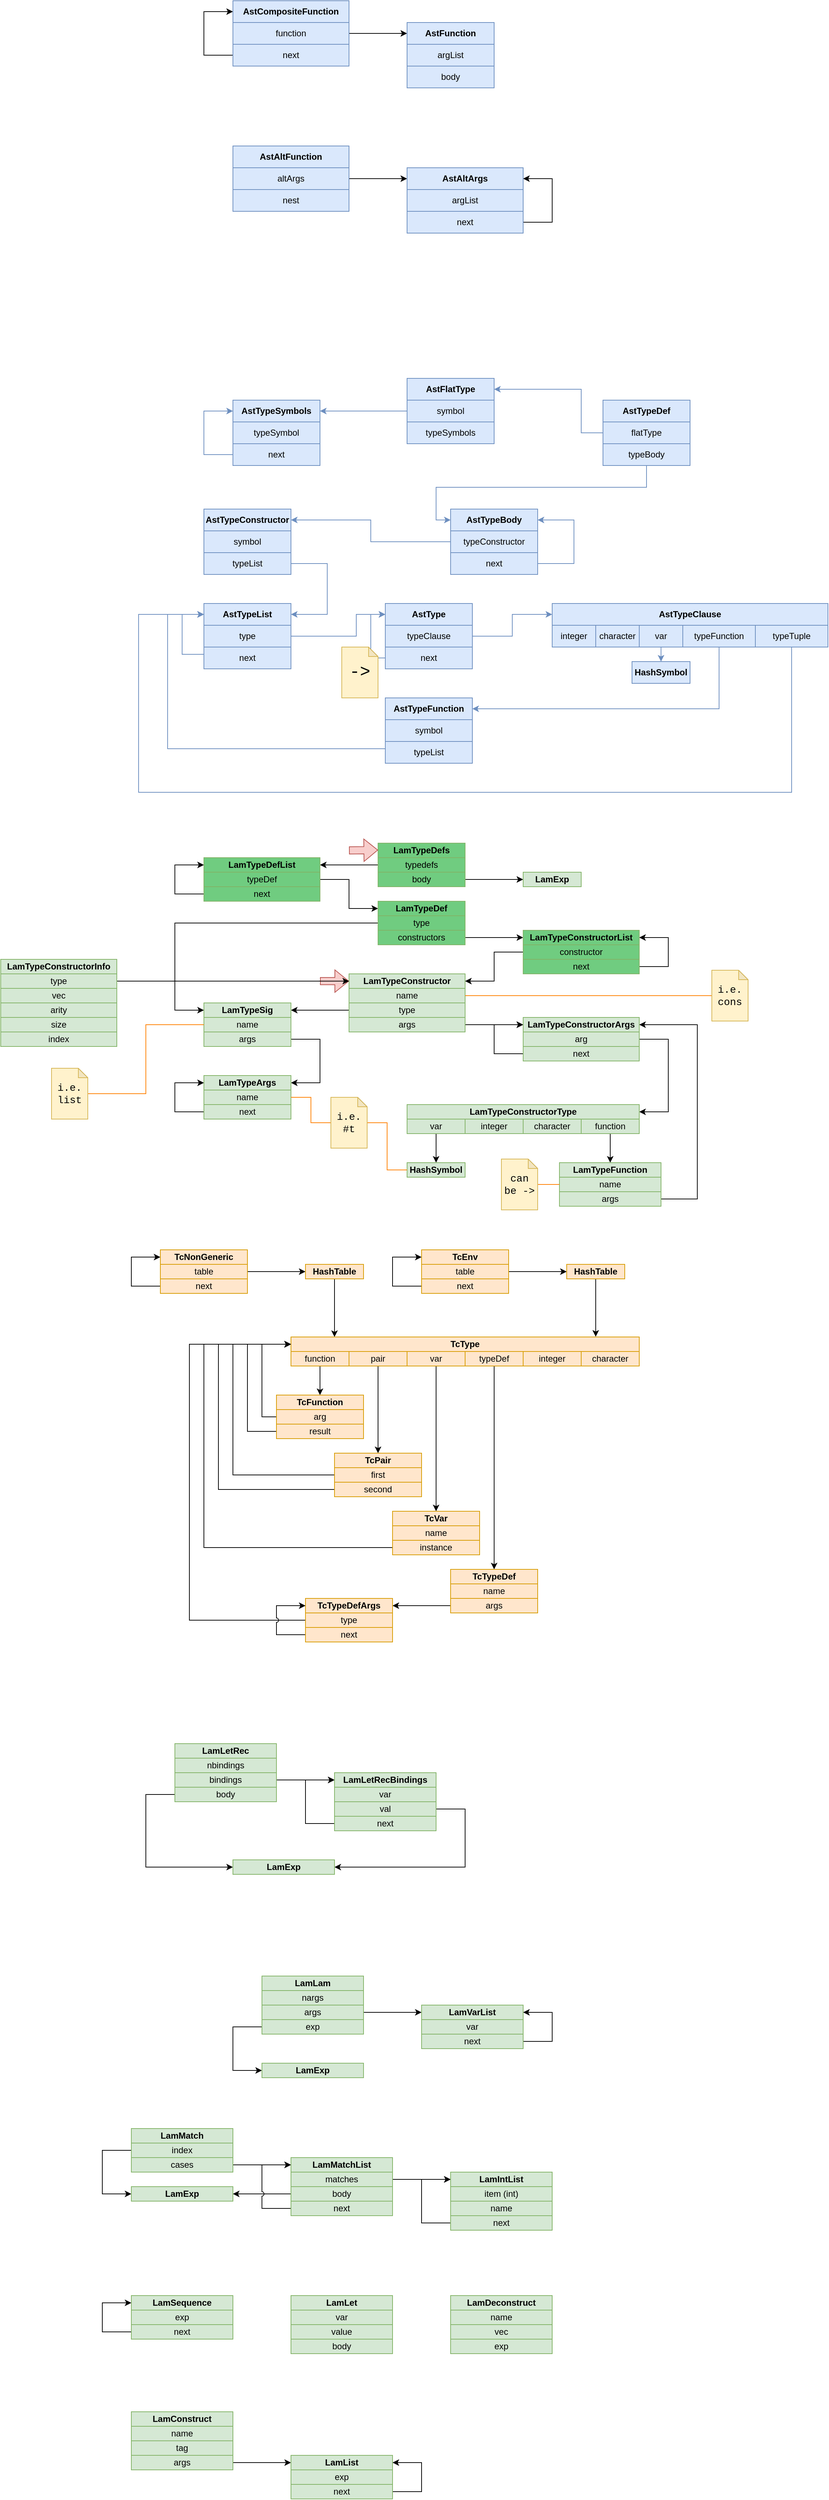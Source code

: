 <mxfile version="21.6.5" type="device">
  <diagram name="Page-1" id="Tl3OTcYbaGk_rcjHuHPC">
    <mxGraphModel dx="2268" dy="2375" grid="1" gridSize="10" guides="1" tooltips="1" connect="1" arrows="1" fold="1" page="0" pageScale="1" pageWidth="827" pageHeight="1169" math="0" shadow="0">
      <root>
        <mxCell id="0" />
        <mxCell id="1" parent="0" />
        <mxCell id="66Aq9e9d5VJEvt0azm1k-1" value="AstTypeList" style="rounded=0;whiteSpace=wrap;html=1;fontStyle=1;fillColor=#dae8fc;strokeColor=#6c8ebf;" parent="1" vertex="1">
          <mxGeometry x="40" y="-90" width="120" height="30" as="geometry" />
        </mxCell>
        <mxCell id="66Aq9e9d5VJEvt0azm1k-11" style="edgeStyle=orthogonalEdgeStyle;rounded=0;orthogonalLoop=1;jettySize=auto;html=1;entryX=0;entryY=0.5;entryDx=0;entryDy=0;fillColor=#dae8fc;strokeColor=#6c8ebf;" parent="1" source="66Aq9e9d5VJEvt0azm1k-2" target="66Aq9e9d5VJEvt0azm1k-7" edge="1">
          <mxGeometry relative="1" as="geometry">
            <Array as="points">
              <mxPoint x="250" y="-45" />
              <mxPoint x="250" y="-75" />
            </Array>
          </mxGeometry>
        </mxCell>
        <mxCell id="66Aq9e9d5VJEvt0azm1k-2" value="type" style="rounded=0;whiteSpace=wrap;html=1;fillColor=#dae8fc;strokeColor=#6c8ebf;" parent="1" vertex="1">
          <mxGeometry x="40" y="-60" width="120" height="30" as="geometry" />
        </mxCell>
        <mxCell id="66Aq9e9d5VJEvt0azm1k-6" style="edgeStyle=orthogonalEdgeStyle;rounded=0;orthogonalLoop=1;jettySize=auto;html=1;entryX=0;entryY=0.5;entryDx=0;entryDy=0;fillColor=#dae8fc;strokeColor=#6c8ebf;" parent="1" source="66Aq9e9d5VJEvt0azm1k-3" target="66Aq9e9d5VJEvt0azm1k-1" edge="1">
          <mxGeometry relative="1" as="geometry">
            <Array as="points">
              <mxPoint x="10" y="-20" />
              <mxPoint x="10" y="-75" />
            </Array>
          </mxGeometry>
        </mxCell>
        <mxCell id="66Aq9e9d5VJEvt0azm1k-3" value="next" style="rounded=0;whiteSpace=wrap;html=1;fillColor=#dae8fc;strokeColor=#6c8ebf;" parent="1" vertex="1">
          <mxGeometry x="40" y="-30" width="120" height="30" as="geometry" />
        </mxCell>
        <mxCell id="66Aq9e9d5VJEvt0azm1k-7" value="AstType" style="rounded=0;whiteSpace=wrap;html=1;fontStyle=1;fillColor=#dae8fc;strokeColor=#6c8ebf;" parent="1" vertex="1">
          <mxGeometry x="290" y="-90" width="120" height="30" as="geometry" />
        </mxCell>
        <mxCell id="66Aq9e9d5VJEvt0azm1k-13" style="edgeStyle=orthogonalEdgeStyle;rounded=0;orthogonalLoop=1;jettySize=auto;html=1;fillColor=#dae8fc;strokeColor=#6c8ebf;" parent="1" source="66Aq9e9d5VJEvt0azm1k-8" target="66Aq9e9d5VJEvt0azm1k-12" edge="1">
          <mxGeometry relative="1" as="geometry" />
        </mxCell>
        <mxCell id="66Aq9e9d5VJEvt0azm1k-8" value="typeClause" style="rounded=0;whiteSpace=wrap;html=1;fillColor=#dae8fc;strokeColor=#6c8ebf;" parent="1" vertex="1">
          <mxGeometry x="290" y="-60" width="120" height="30" as="geometry" />
        </mxCell>
        <mxCell id="66Aq9e9d5VJEvt0azm1k-10" style="edgeStyle=orthogonalEdgeStyle;rounded=0;orthogonalLoop=1;jettySize=auto;html=1;entryX=0;entryY=0.5;entryDx=0;entryDy=0;fillColor=#dae8fc;strokeColor=#6c8ebf;" parent="1" source="66Aq9e9d5VJEvt0azm1k-9" target="66Aq9e9d5VJEvt0azm1k-7" edge="1">
          <mxGeometry relative="1" as="geometry">
            <Array as="points">
              <mxPoint x="270" y="-15" />
              <mxPoint x="270" y="-75" />
            </Array>
          </mxGeometry>
        </mxCell>
        <mxCell id="66Aq9e9d5VJEvt0azm1k-9" value="next" style="rounded=0;whiteSpace=wrap;html=1;fillColor=#dae8fc;strokeColor=#6c8ebf;" parent="1" vertex="1">
          <mxGeometry x="290" y="-30" width="120" height="30" as="geometry" />
        </mxCell>
        <mxCell id="66Aq9e9d5VJEvt0azm1k-12" value="AstTypeClause" style="rounded=0;whiteSpace=wrap;html=1;fontStyle=1;fillColor=#dae8fc;strokeColor=#6c8ebf;" parent="1" vertex="1">
          <mxGeometry x="520" y="-90" width="380" height="30" as="geometry" />
        </mxCell>
        <mxCell id="66Aq9e9d5VJEvt0azm1k-15" value="integer" style="rounded=0;whiteSpace=wrap;html=1;fillColor=#dae8fc;strokeColor=#6c8ebf;" parent="1" vertex="1">
          <mxGeometry x="520" y="-60" width="60" height="30" as="geometry" />
        </mxCell>
        <mxCell id="66Aq9e9d5VJEvt0azm1k-16" value="character" style="rounded=0;whiteSpace=wrap;html=1;fillColor=#dae8fc;strokeColor=#6c8ebf;" parent="1" vertex="1">
          <mxGeometry x="580" y="-60" width="60" height="30" as="geometry" />
        </mxCell>
        <mxCell id="66Aq9e9d5VJEvt0azm1k-20" style="edgeStyle=orthogonalEdgeStyle;rounded=0;orthogonalLoop=1;jettySize=auto;html=1;fillColor=#dae8fc;strokeColor=#6c8ebf;" parent="1" source="66Aq9e9d5VJEvt0azm1k-17" target="66Aq9e9d5VJEvt0azm1k-19" edge="1">
          <mxGeometry relative="1" as="geometry" />
        </mxCell>
        <mxCell id="66Aq9e9d5VJEvt0azm1k-17" value="var" style="rounded=0;whiteSpace=wrap;html=1;fillColor=#dae8fc;strokeColor=#6c8ebf;" parent="1" vertex="1">
          <mxGeometry x="640" y="-60" width="60" height="30" as="geometry" />
        </mxCell>
        <mxCell id="66Aq9e9d5VJEvt0azm1k-22" style="edgeStyle=orthogonalEdgeStyle;rounded=0;orthogonalLoop=1;jettySize=auto;html=1;entryX=1;entryY=0.5;entryDx=0;entryDy=0;fillColor=#dae8fc;strokeColor=#6c8ebf;" parent="1" source="66Aq9e9d5VJEvt0azm1k-18" target="66Aq9e9d5VJEvt0azm1k-21" edge="1">
          <mxGeometry relative="1" as="geometry">
            <Array as="points">
              <mxPoint x="750" y="55" />
            </Array>
          </mxGeometry>
        </mxCell>
        <mxCell id="66Aq9e9d5VJEvt0azm1k-18" value="typeFunction" style="rounded=0;whiteSpace=wrap;html=1;fillColor=#dae8fc;strokeColor=#6c8ebf;" parent="1" vertex="1">
          <mxGeometry x="700" y="-60" width="100" height="30" as="geometry" />
        </mxCell>
        <mxCell id="66Aq9e9d5VJEvt0azm1k-19" value="HashSymbol" style="rounded=0;whiteSpace=wrap;html=1;fontStyle=1;fillColor=#dae8fc;strokeColor=#6c8ebf;" parent="1" vertex="1">
          <mxGeometry x="630" y="-10" width="80" height="30" as="geometry" />
        </mxCell>
        <mxCell id="66Aq9e9d5VJEvt0azm1k-21" value="AstTypeFunction" style="rounded=0;whiteSpace=wrap;html=1;fontStyle=1;fillColor=#dae8fc;strokeColor=#6c8ebf;" parent="1" vertex="1">
          <mxGeometry x="290" y="40" width="120" height="30" as="geometry" />
        </mxCell>
        <mxCell id="66Aq9e9d5VJEvt0azm1k-23" value="symbol" style="rounded=0;whiteSpace=wrap;html=1;fillColor=#dae8fc;strokeColor=#6c8ebf;" parent="1" vertex="1">
          <mxGeometry x="290" y="70" width="120" height="30" as="geometry" />
        </mxCell>
        <mxCell id="66Aq9e9d5VJEvt0azm1k-26" style="edgeStyle=orthogonalEdgeStyle;rounded=0;orthogonalLoop=1;jettySize=auto;html=1;entryX=0;entryY=0.5;entryDx=0;entryDy=0;fillColor=#dae8fc;strokeColor=#6C8EBF;" parent="1" source="66Aq9e9d5VJEvt0azm1k-25" target="66Aq9e9d5VJEvt0azm1k-1" edge="1">
          <mxGeometry relative="1" as="geometry">
            <Array as="points">
              <mxPoint x="-10" y="110" />
              <mxPoint x="-10" y="-75" />
            </Array>
          </mxGeometry>
        </mxCell>
        <mxCell id="66Aq9e9d5VJEvt0azm1k-25" value="typeList" style="rounded=0;whiteSpace=wrap;html=1;fillColor=#dae8fc;strokeColor=#6c8ebf;" parent="1" vertex="1">
          <mxGeometry x="290" y="100" width="120" height="30" as="geometry" />
        </mxCell>
        <mxCell id="66Aq9e9d5VJEvt0azm1k-27" value="AstTypeConstructor" style="rounded=0;whiteSpace=wrap;html=1;fontStyle=1;fillColor=#dae8fc;strokeColor=#6c8ebf;" parent="1" vertex="1">
          <mxGeometry x="40" y="-220" width="120" height="30" as="geometry" />
        </mxCell>
        <mxCell id="66Aq9e9d5VJEvt0azm1k-28" value="symbol" style="rounded=0;whiteSpace=wrap;html=1;fillColor=#dae8fc;strokeColor=#6c8ebf;" parent="1" vertex="1">
          <mxGeometry x="40" y="-190" width="120" height="30" as="geometry" />
        </mxCell>
        <mxCell id="66Aq9e9d5VJEvt0azm1k-30" style="edgeStyle=orthogonalEdgeStyle;rounded=0;orthogonalLoop=1;jettySize=auto;html=1;entryX=1;entryY=0.5;entryDx=0;entryDy=0;fillColor=#dae8fc;strokeColor=#6c8ebf;" parent="1" source="66Aq9e9d5VJEvt0azm1k-29" target="66Aq9e9d5VJEvt0azm1k-1" edge="1">
          <mxGeometry relative="1" as="geometry">
            <Array as="points">
              <mxPoint x="210" y="-145" />
              <mxPoint x="210" y="-75" />
            </Array>
          </mxGeometry>
        </mxCell>
        <mxCell id="66Aq9e9d5VJEvt0azm1k-29" value="typeList" style="rounded=0;whiteSpace=wrap;html=1;fillColor=#dae8fc;strokeColor=#6c8ebf;" parent="1" vertex="1">
          <mxGeometry x="40" y="-160" width="120" height="30" as="geometry" />
        </mxCell>
        <mxCell id="66Aq9e9d5VJEvt0azm1k-31" value="AstTypeBody" style="rounded=0;whiteSpace=wrap;html=1;fontStyle=1;fillColor=#dae8fc;strokeColor=#6c8ebf;" parent="1" vertex="1">
          <mxGeometry x="380" y="-220" width="120" height="30" as="geometry" />
        </mxCell>
        <mxCell id="66Aq9e9d5VJEvt0azm1k-36" style="edgeStyle=orthogonalEdgeStyle;rounded=0;orthogonalLoop=1;jettySize=auto;html=1;entryX=1;entryY=0.5;entryDx=0;entryDy=0;fillColor=#dae8fc;strokeColor=#6c8ebf;" parent="1" source="66Aq9e9d5VJEvt0azm1k-32" target="66Aq9e9d5VJEvt0azm1k-27" edge="1">
          <mxGeometry relative="1" as="geometry" />
        </mxCell>
        <mxCell id="66Aq9e9d5VJEvt0azm1k-32" value="typeConstructor" style="rounded=0;whiteSpace=wrap;html=1;fillColor=#dae8fc;strokeColor=#6c8ebf;" parent="1" vertex="1">
          <mxGeometry x="380" y="-190" width="120" height="30" as="geometry" />
        </mxCell>
        <mxCell id="66Aq9e9d5VJEvt0azm1k-34" style="edgeStyle=orthogonalEdgeStyle;rounded=0;orthogonalLoop=1;jettySize=auto;html=1;fillColor=#dae8fc;strokeColor=#6c8ebf;" parent="1" source="66Aq9e9d5VJEvt0azm1k-33" edge="1">
          <mxGeometry relative="1" as="geometry">
            <mxPoint x="500" y="-205" as="targetPoint" />
            <Array as="points">
              <mxPoint x="550" y="-145" />
              <mxPoint x="550" y="-205" />
            </Array>
          </mxGeometry>
        </mxCell>
        <mxCell id="66Aq9e9d5VJEvt0azm1k-33" value="next" style="rounded=0;whiteSpace=wrap;html=1;fillColor=#dae8fc;strokeColor=#6c8ebf;" parent="1" vertex="1">
          <mxGeometry x="380" y="-160" width="120" height="30" as="geometry" />
        </mxCell>
        <mxCell id="66Aq9e9d5VJEvt0azm1k-37" value="AstTypeDef" style="rounded=0;whiteSpace=wrap;html=1;fontStyle=1;fillColor=#dae8fc;strokeColor=#6c8ebf;" parent="1" vertex="1">
          <mxGeometry x="590" y="-370" width="120" height="30" as="geometry" />
        </mxCell>
        <mxCell id="66Aq9e9d5VJEvt0azm1k-42" style="edgeStyle=orthogonalEdgeStyle;rounded=0;orthogonalLoop=1;jettySize=auto;html=1;entryX=1;entryY=0.5;entryDx=0;entryDy=0;fillColor=#dae8fc;strokeColor=#6c8ebf;" parent="1" source="66Aq9e9d5VJEvt0azm1k-38" target="66Aq9e9d5VJEvt0azm1k-41" edge="1">
          <mxGeometry relative="1" as="geometry">
            <Array as="points">
              <mxPoint x="560" y="-325" />
              <mxPoint x="560" y="-385" />
            </Array>
          </mxGeometry>
        </mxCell>
        <mxCell id="66Aq9e9d5VJEvt0azm1k-38" value="flatType" style="rounded=0;whiteSpace=wrap;html=1;fillColor=#dae8fc;strokeColor=#6c8ebf;" parent="1" vertex="1">
          <mxGeometry x="590" y="-340" width="120" height="30" as="geometry" />
        </mxCell>
        <mxCell id="66Aq9e9d5VJEvt0azm1k-40" style="edgeStyle=orthogonalEdgeStyle;rounded=0;orthogonalLoop=1;jettySize=auto;html=1;entryX=0;entryY=0.5;entryDx=0;entryDy=0;fillColor=#dae8fc;strokeColor=#6c8ebf;" parent="1" source="66Aq9e9d5VJEvt0azm1k-39" target="66Aq9e9d5VJEvt0azm1k-31" edge="1">
          <mxGeometry relative="1" as="geometry">
            <Array as="points">
              <mxPoint x="650" y="-250" />
              <mxPoint x="360" y="-250" />
              <mxPoint x="360" y="-205" />
            </Array>
          </mxGeometry>
        </mxCell>
        <mxCell id="66Aq9e9d5VJEvt0azm1k-39" value="typeBody" style="rounded=0;whiteSpace=wrap;html=1;fillColor=#dae8fc;strokeColor=#6c8ebf;" parent="1" vertex="1">
          <mxGeometry x="590" y="-310" width="120" height="30" as="geometry" />
        </mxCell>
        <mxCell id="66Aq9e9d5VJEvt0azm1k-41" value="AstFlatType" style="rounded=0;whiteSpace=wrap;html=1;fontStyle=1;fillColor=#dae8fc;strokeColor=#6c8ebf;" parent="1" vertex="1">
          <mxGeometry x="320" y="-400" width="120" height="30" as="geometry" />
        </mxCell>
        <mxCell id="66Aq9e9d5VJEvt0azm1k-46" style="edgeStyle=orthogonalEdgeStyle;rounded=0;orthogonalLoop=1;jettySize=auto;html=1;entryX=1;entryY=0.5;entryDx=0;entryDy=0;fillColor=#dae8fc;strokeColor=#6c8ebf;" parent="1" source="66Aq9e9d5VJEvt0azm1k-43" target="66Aq9e9d5VJEvt0azm1k-45" edge="1">
          <mxGeometry relative="1" as="geometry" />
        </mxCell>
        <mxCell id="66Aq9e9d5VJEvt0azm1k-43" value="symbol" style="rounded=0;whiteSpace=wrap;html=1;fillColor=#dae8fc;strokeColor=#6c8ebf;" parent="1" vertex="1">
          <mxGeometry x="320" y="-370" width="120" height="30" as="geometry" />
        </mxCell>
        <mxCell id="66Aq9e9d5VJEvt0azm1k-44" value="typeSymbols" style="rounded=0;whiteSpace=wrap;html=1;fillColor=#dae8fc;strokeColor=#6c8ebf;" parent="1" vertex="1">
          <mxGeometry x="320" y="-340" width="120" height="30" as="geometry" />
        </mxCell>
        <mxCell id="66Aq9e9d5VJEvt0azm1k-45" value="AstTypeSymbols" style="rounded=0;whiteSpace=wrap;html=1;fontStyle=1;fillColor=#dae8fc;strokeColor=#6c8ebf;" parent="1" vertex="1">
          <mxGeometry x="80" y="-370" width="120" height="30" as="geometry" />
        </mxCell>
        <mxCell id="66Aq9e9d5VJEvt0azm1k-47" value="typeSymbol" style="rounded=0;whiteSpace=wrap;html=1;fillColor=#dae8fc;strokeColor=#6c8ebf;" parent="1" vertex="1">
          <mxGeometry x="80" y="-340" width="120" height="30" as="geometry" />
        </mxCell>
        <mxCell id="66Aq9e9d5VJEvt0azm1k-49" style="edgeStyle=orthogonalEdgeStyle;rounded=0;orthogonalLoop=1;jettySize=auto;html=1;entryX=0;entryY=0.5;entryDx=0;entryDy=0;fillColor=#dae8fc;strokeColor=#6c8ebf;" parent="1" source="66Aq9e9d5VJEvt0azm1k-48" target="66Aq9e9d5VJEvt0azm1k-45" edge="1">
          <mxGeometry relative="1" as="geometry">
            <Array as="points">
              <mxPoint x="40" y="-295" />
              <mxPoint x="40" y="-355" />
            </Array>
          </mxGeometry>
        </mxCell>
        <mxCell id="66Aq9e9d5VJEvt0azm1k-48" value="next" style="rounded=0;whiteSpace=wrap;html=1;fillColor=#dae8fc;strokeColor=#6c8ebf;" parent="1" vertex="1">
          <mxGeometry x="80" y="-310" width="120" height="30" as="geometry" />
        </mxCell>
        <mxCell id="66Aq9e9d5VJEvt0azm1k-50" value="LamTypeConstructor" style="rounded=0;whiteSpace=wrap;html=1;fontStyle=1;fillColor=#d5e8d4;strokeColor=#82b366;" parent="1" vertex="1">
          <mxGeometry x="240" y="420" width="160" height="20" as="geometry" />
        </mxCell>
        <mxCell id="66Aq9e9d5VJEvt0azm1k-51" value="name" style="rounded=0;whiteSpace=wrap;html=1;fillColor=#d5e8d4;strokeColor=#82b366;" parent="1" vertex="1">
          <mxGeometry x="240" y="440" width="160" height="20" as="geometry" />
        </mxCell>
        <mxCell id="66Aq9e9d5VJEvt0azm1k-57" style="edgeStyle=orthogonalEdgeStyle;rounded=0;orthogonalLoop=1;jettySize=auto;html=1;entryX=1;entryY=0.5;entryDx=0;entryDy=0;" parent="1" source="66Aq9e9d5VJEvt0azm1k-52" target="66Aq9e9d5VJEvt0azm1k-54" edge="1">
          <mxGeometry relative="1" as="geometry" />
        </mxCell>
        <mxCell id="66Aq9e9d5VJEvt0azm1k-52" value="type" style="rounded=0;whiteSpace=wrap;html=1;fillColor=#d5e8d4;strokeColor=#82b366;" parent="1" vertex="1">
          <mxGeometry x="240" y="460" width="160" height="20" as="geometry" />
        </mxCell>
        <mxCell id="66Aq9e9d5VJEvt0azm1k-72" style="edgeStyle=orthogonalEdgeStyle;rounded=0;orthogonalLoop=1;jettySize=auto;html=1;" parent="1" source="66Aq9e9d5VJEvt0azm1k-53" target="66Aq9e9d5VJEvt0azm1k-65" edge="1">
          <mxGeometry relative="1" as="geometry" />
        </mxCell>
        <mxCell id="66Aq9e9d5VJEvt0azm1k-53" value="args" style="rounded=0;whiteSpace=wrap;html=1;fillColor=#d5e8d4;strokeColor=#82b366;" parent="1" vertex="1">
          <mxGeometry x="240" y="480" width="160" height="20" as="geometry" />
        </mxCell>
        <mxCell id="66Aq9e9d5VJEvt0azm1k-54" value="LamTypeSig" style="rounded=0;whiteSpace=wrap;html=1;fontStyle=1;fillColor=#d5e8d4;strokeColor=#82b366;" parent="1" vertex="1">
          <mxGeometry x="40" y="460" width="120" height="20" as="geometry" />
        </mxCell>
        <mxCell id="66Aq9e9d5VJEvt0azm1k-55" value="name" style="rounded=0;whiteSpace=wrap;html=1;fillColor=#d5e8d4;strokeColor=#82b366;" parent="1" vertex="1">
          <mxGeometry x="40" y="480" width="120" height="20" as="geometry" />
        </mxCell>
        <mxCell id="66Aq9e9d5VJEvt0azm1k-64" style="edgeStyle=orthogonalEdgeStyle;rounded=0;orthogonalLoop=1;jettySize=auto;html=1;entryX=1;entryY=0.5;entryDx=0;entryDy=0;" parent="1" source="66Aq9e9d5VJEvt0azm1k-56" target="66Aq9e9d5VJEvt0azm1k-58" edge="1">
          <mxGeometry relative="1" as="geometry">
            <Array as="points">
              <mxPoint x="200" y="510" />
              <mxPoint x="200" y="570" />
            </Array>
          </mxGeometry>
        </mxCell>
        <mxCell id="66Aq9e9d5VJEvt0azm1k-56" value="args" style="rounded=0;whiteSpace=wrap;html=1;fillColor=#d5e8d4;strokeColor=#82b366;" parent="1" vertex="1">
          <mxGeometry x="40" y="500" width="120" height="20" as="geometry" />
        </mxCell>
        <mxCell id="66Aq9e9d5VJEvt0azm1k-58" value="LamTypeArgs" style="rounded=0;whiteSpace=wrap;html=1;fontStyle=1;fillColor=#d5e8d4;strokeColor=#82b366;" parent="1" vertex="1">
          <mxGeometry x="40" y="560" width="120" height="20" as="geometry" />
        </mxCell>
        <mxCell id="66Aq9e9d5VJEvt0azm1k-59" value="name" style="rounded=0;whiteSpace=wrap;html=1;fillColor=#d5e8d4;strokeColor=#82b366;" parent="1" vertex="1">
          <mxGeometry x="40" y="580" width="120" height="20" as="geometry" />
        </mxCell>
        <mxCell id="66Aq9e9d5VJEvt0azm1k-61" style="edgeStyle=orthogonalEdgeStyle;rounded=0;orthogonalLoop=1;jettySize=auto;html=1;entryX=0;entryY=0.5;entryDx=0;entryDy=0;" parent="1" source="66Aq9e9d5VJEvt0azm1k-60" target="66Aq9e9d5VJEvt0azm1k-58" edge="1">
          <mxGeometry relative="1" as="geometry">
            <Array as="points">
              <mxPoint y="610" />
              <mxPoint y="570" />
            </Array>
          </mxGeometry>
        </mxCell>
        <mxCell id="66Aq9e9d5VJEvt0azm1k-60" value="next" style="rounded=0;whiteSpace=wrap;html=1;fillColor=#d5e8d4;strokeColor=#82b366;" parent="1" vertex="1">
          <mxGeometry x="40" y="600" width="120" height="20" as="geometry" />
        </mxCell>
        <mxCell id="66Aq9e9d5VJEvt0azm1k-65" value="LamTypeConstructorArgs" style="rounded=0;whiteSpace=wrap;html=1;fontStyle=1;fillColor=#d5e8d4;strokeColor=#82b366;" parent="1" vertex="1">
          <mxGeometry x="480" y="480" width="160" height="20" as="geometry" />
        </mxCell>
        <mxCell id="OqaKtLn1udPJetcvcxM7-1" style="edgeStyle=orthogonalEdgeStyle;rounded=0;orthogonalLoop=1;jettySize=auto;html=1;entryX=1;entryY=0.5;entryDx=0;entryDy=0;" parent="1" source="66Aq9e9d5VJEvt0azm1k-66" target="66Aq9e9d5VJEvt0azm1k-70" edge="1">
          <mxGeometry relative="1" as="geometry">
            <Array as="points">
              <mxPoint x="680" y="510" />
              <mxPoint x="680" y="610" />
            </Array>
          </mxGeometry>
        </mxCell>
        <mxCell id="66Aq9e9d5VJEvt0azm1k-66" value="arg" style="rounded=0;whiteSpace=wrap;html=1;fillColor=#d5e8d4;strokeColor=#82b366;" parent="1" vertex="1">
          <mxGeometry x="480" y="500" width="160" height="20" as="geometry" />
        </mxCell>
        <mxCell id="66Aq9e9d5VJEvt0azm1k-68" style="edgeStyle=orthogonalEdgeStyle;rounded=0;orthogonalLoop=1;jettySize=auto;html=1;entryX=0;entryY=0.5;entryDx=0;entryDy=0;" parent="1" source="66Aq9e9d5VJEvt0azm1k-67" target="66Aq9e9d5VJEvt0azm1k-65" edge="1">
          <mxGeometry relative="1" as="geometry">
            <Array as="points">
              <mxPoint x="440" y="530" />
              <mxPoint x="440" y="490" />
            </Array>
          </mxGeometry>
        </mxCell>
        <mxCell id="66Aq9e9d5VJEvt0azm1k-67" value="next" style="rounded=0;whiteSpace=wrap;html=1;fillColor=#d5e8d4;strokeColor=#82b366;" parent="1" vertex="1">
          <mxGeometry x="480" y="520" width="160" height="20" as="geometry" />
        </mxCell>
        <mxCell id="66Aq9e9d5VJEvt0azm1k-70" value="LamTypeConstructorType" style="rounded=0;whiteSpace=wrap;html=1;fontStyle=1;fillColor=#d5e8d4;strokeColor=#82b366;" parent="1" vertex="1">
          <mxGeometry x="320" y="600" width="320" height="20" as="geometry" />
        </mxCell>
        <mxCell id="66Aq9e9d5VJEvt0azm1k-73" value="name" style="rounded=0;whiteSpace=wrap;html=1;fillColor=#d5e8d4;strokeColor=#82b366;" parent="1" vertex="1">
          <mxGeometry x="530" y="700" width="140" height="20" as="geometry" />
        </mxCell>
        <mxCell id="66Aq9e9d5VJEvt0azm1k-75" style="edgeStyle=orthogonalEdgeStyle;rounded=0;orthogonalLoop=1;jettySize=auto;html=1;entryX=1;entryY=0.5;entryDx=0;entryDy=0;" parent="1" source="66Aq9e9d5VJEvt0azm1k-74" target="66Aq9e9d5VJEvt0azm1k-65" edge="1">
          <mxGeometry relative="1" as="geometry">
            <Array as="points">
              <mxPoint x="720" y="730" />
              <mxPoint x="720" y="490" />
            </Array>
          </mxGeometry>
        </mxCell>
        <mxCell id="66Aq9e9d5VJEvt0azm1k-74" value="args" style="rounded=0;whiteSpace=wrap;html=1;fillColor=#d5e8d4;strokeColor=#82b366;" parent="1" vertex="1">
          <mxGeometry x="530" y="720" width="140" height="20" as="geometry" />
        </mxCell>
        <mxCell id="66Aq9e9d5VJEvt0azm1k-76" value="integer" style="rounded=0;whiteSpace=wrap;html=1;fillColor=#d5e8d4;strokeColor=#82b366;" parent="1" vertex="1">
          <mxGeometry x="400" y="620" width="80" height="20" as="geometry" />
        </mxCell>
        <mxCell id="66Aq9e9d5VJEvt0azm1k-79" value="character" style="rounded=0;whiteSpace=wrap;html=1;fillColor=#d5e8d4;strokeColor=#82b366;" parent="1" vertex="1">
          <mxGeometry x="480" y="620" width="80" height="20" as="geometry" />
        </mxCell>
        <mxCell id="66Aq9e9d5VJEvt0azm1k-82" style="edgeStyle=orthogonalEdgeStyle;rounded=0;orthogonalLoop=1;jettySize=auto;html=1;entryX=0.5;entryY=0;entryDx=0;entryDy=0;" parent="1" source="66Aq9e9d5VJEvt0azm1k-80" target="66Aq9e9d5VJEvt0azm1k-81" edge="1">
          <mxGeometry relative="1" as="geometry" />
        </mxCell>
        <mxCell id="66Aq9e9d5VJEvt0azm1k-80" value="function" style="rounded=0;whiteSpace=wrap;html=1;fillColor=#d5e8d4;strokeColor=#82b366;" parent="1" vertex="1">
          <mxGeometry x="560" y="620" width="80" height="20" as="geometry" />
        </mxCell>
        <mxCell id="66Aq9e9d5VJEvt0azm1k-81" value="LamTypeFunction" style="rounded=0;whiteSpace=wrap;html=1;fontStyle=1;fillColor=#d5e8d4;strokeColor=#82b366;" parent="1" vertex="1">
          <mxGeometry x="530" y="680" width="140" height="20" as="geometry" />
        </mxCell>
        <mxCell id="OqaKtLn1udPJetcvcxM7-26" style="edgeStyle=orthogonalEdgeStyle;rounded=0;orthogonalLoop=1;jettySize=auto;html=1;entryX=0.5;entryY=0;entryDx=0;entryDy=0;" parent="1" source="66Aq9e9d5VJEvt0azm1k-83" target="OqaKtLn1udPJetcvcxM7-25" edge="1">
          <mxGeometry relative="1" as="geometry" />
        </mxCell>
        <mxCell id="66Aq9e9d5VJEvt0azm1k-83" value="var" style="rounded=0;whiteSpace=wrap;html=1;fillColor=#d5e8d4;strokeColor=#82b366;" parent="1" vertex="1">
          <mxGeometry x="320" y="620" width="80" height="20" as="geometry" />
        </mxCell>
        <mxCell id="66Aq9e9d5VJEvt0azm1k-90" value="-&amp;gt;" style="shape=note;whiteSpace=wrap;html=1;backgroundOutline=1;darkOpacity=0.05;fillColor=#fff2cc;strokeColor=#d6b656;fontSize=24;fontFamily=Courier New;size=13;" parent="1" vertex="1">
          <mxGeometry x="230" y="-30" width="50" height="70" as="geometry" />
        </mxCell>
        <mxCell id="_OEUms4hdfMNeshBv2kj-8" style="edgeStyle=orthogonalEdgeStyle;rounded=0;orthogonalLoop=1;jettySize=auto;html=1;entryX=0;entryY=0.5;entryDx=0;entryDy=0;endArrow=none;endFill=0;strokeColor=#FF8000;" parent="1" source="OqaKtLn1udPJetcvcxM7-2" target="66Aq9e9d5VJEvt0azm1k-73" edge="1">
          <mxGeometry relative="1" as="geometry" />
        </mxCell>
        <mxCell id="OqaKtLn1udPJetcvcxM7-2" value="can be -&amp;gt;" style="shape=note;whiteSpace=wrap;html=1;backgroundOutline=1;darkOpacity=0.05;fillColor=#fff2cc;strokeColor=#d6b656;fontSize=14;fontFamily=Courier New;size=13;" parent="1" vertex="1">
          <mxGeometry x="450" y="675" width="50" height="70" as="geometry" />
        </mxCell>
        <mxCell id="OqaKtLn1udPJetcvcxM7-3" value="LamTypeDefs" style="rounded=0;whiteSpace=wrap;html=1;fontStyle=1;fillColor=#70CC80;strokeColor=#82b366;" parent="1" vertex="1">
          <mxGeometry x="280" y="240" width="120" height="20" as="geometry" />
        </mxCell>
        <mxCell id="OqaKtLn1udPJetcvcxM7-27" style="edgeStyle=orthogonalEdgeStyle;rounded=0;orthogonalLoop=1;jettySize=auto;html=1;entryX=1;entryY=0.5;entryDx=0;entryDy=0;" parent="1" source="OqaKtLn1udPJetcvcxM7-4" target="OqaKtLn1udPJetcvcxM7-8" edge="1">
          <mxGeometry relative="1" as="geometry" />
        </mxCell>
        <mxCell id="OqaKtLn1udPJetcvcxM7-4" value="typedefs" style="rounded=0;whiteSpace=wrap;html=1;fillColor=#70CC80;strokeColor=#82b366;" parent="1" vertex="1">
          <mxGeometry x="280" y="260" width="120" height="20" as="geometry" />
        </mxCell>
        <mxCell id="OqaKtLn1udPJetcvcxM7-28" style="edgeStyle=orthogonalEdgeStyle;rounded=0;orthogonalLoop=1;jettySize=auto;html=1;entryX=0;entryY=0.5;entryDx=0;entryDy=0;" parent="1" source="OqaKtLn1udPJetcvcxM7-5" target="OqaKtLn1udPJetcvcxM7-6" edge="1">
          <mxGeometry relative="1" as="geometry" />
        </mxCell>
        <mxCell id="OqaKtLn1udPJetcvcxM7-5" value="body" style="rounded=0;whiteSpace=wrap;html=1;fillColor=#70CC80;strokeColor=#82b366;" parent="1" vertex="1">
          <mxGeometry x="280" y="280" width="120" height="20" as="geometry" />
        </mxCell>
        <mxCell id="OqaKtLn1udPJetcvcxM7-6" value="LamExp" style="rounded=0;whiteSpace=wrap;html=1;fontStyle=1;fillColor=#d5e8d4;strokeColor=#82b366;" parent="1" vertex="1">
          <mxGeometry x="480" y="280" width="80" height="20" as="geometry" />
        </mxCell>
        <mxCell id="OqaKtLn1udPJetcvcxM7-8" value="LamTypeDefList" style="rounded=0;whiteSpace=wrap;html=1;fontStyle=1;fillColor=#70CC80;strokeColor=#82b366;" parent="1" vertex="1">
          <mxGeometry x="40" y="260" width="160" height="20" as="geometry" />
        </mxCell>
        <mxCell id="OqaKtLn1udPJetcvcxM7-23" style="edgeStyle=orthogonalEdgeStyle;rounded=0;orthogonalLoop=1;jettySize=auto;html=1;entryX=0;entryY=0.5;entryDx=0;entryDy=0;" parent="1" source="OqaKtLn1udPJetcvcxM7-10" target="OqaKtLn1udPJetcvcxM7-13" edge="1">
          <mxGeometry relative="1" as="geometry" />
        </mxCell>
        <mxCell id="OqaKtLn1udPJetcvcxM7-10" value="typeDef" style="rounded=0;whiteSpace=wrap;html=1;fillColor=#70CC80;strokeColor=#82b366;" parent="1" vertex="1">
          <mxGeometry x="40" y="280" width="160" height="20" as="geometry" />
        </mxCell>
        <mxCell id="OqaKtLn1udPJetcvcxM7-24" style="edgeStyle=orthogonalEdgeStyle;rounded=0;orthogonalLoop=1;jettySize=auto;html=1;entryX=0;entryY=0.5;entryDx=0;entryDy=0;" parent="1" source="OqaKtLn1udPJetcvcxM7-11" target="OqaKtLn1udPJetcvcxM7-8" edge="1">
          <mxGeometry relative="1" as="geometry">
            <Array as="points">
              <mxPoint y="310" />
              <mxPoint y="270" />
            </Array>
          </mxGeometry>
        </mxCell>
        <mxCell id="OqaKtLn1udPJetcvcxM7-11" value="next" style="rounded=0;whiteSpace=wrap;html=1;fillColor=#70CC80;strokeColor=#82b366;" parent="1" vertex="1">
          <mxGeometry x="40" y="300" width="160" height="20" as="geometry" />
        </mxCell>
        <mxCell id="OqaKtLn1udPJetcvcxM7-13" value="LamTypeDef" style="rounded=0;whiteSpace=wrap;html=1;fontStyle=1;fillColor=#70CC80;strokeColor=#82b366;" parent="1" vertex="1">
          <mxGeometry x="280" y="320" width="120" height="20" as="geometry" />
        </mxCell>
        <mxCell id="OqaKtLn1udPJetcvcxM7-19" style="edgeStyle=orthogonalEdgeStyle;rounded=0;orthogonalLoop=1;jettySize=auto;html=1;entryX=0;entryY=0.5;entryDx=0;entryDy=0;exitX=1;exitY=0.5;exitDx=0;exitDy=0;" parent="1" source="OqaKtLn1udPJetcvcxM7-15" target="OqaKtLn1udPJetcvcxM7-17" edge="1">
          <mxGeometry relative="1" as="geometry" />
        </mxCell>
        <mxCell id="OqaKtLn1udPJetcvcxM7-31" style="edgeStyle=orthogonalEdgeStyle;rounded=0;orthogonalLoop=1;jettySize=auto;html=1;entryX=0;entryY=0.5;entryDx=0;entryDy=0;" parent="1" source="OqaKtLn1udPJetcvcxM7-14" target="66Aq9e9d5VJEvt0azm1k-54" edge="1">
          <mxGeometry relative="1" as="geometry">
            <Array as="points">
              <mxPoint y="350" />
              <mxPoint y="470" />
            </Array>
          </mxGeometry>
        </mxCell>
        <mxCell id="OqaKtLn1udPJetcvcxM7-14" value="type" style="rounded=0;whiteSpace=wrap;html=1;fillColor=#70CC80;strokeColor=#82b366;" parent="1" vertex="1">
          <mxGeometry x="280" y="340" width="120" height="20" as="geometry" />
        </mxCell>
        <mxCell id="OqaKtLn1udPJetcvcxM7-15" value="constructors" style="rounded=0;whiteSpace=wrap;html=1;fillColor=#70CC80;strokeColor=#82b366;" parent="1" vertex="1">
          <mxGeometry x="280" y="360" width="120" height="20" as="geometry" />
        </mxCell>
        <mxCell id="OqaKtLn1udPJetcvcxM7-17" value="LamTypeConstructorList" style="rounded=0;whiteSpace=wrap;html=1;fontStyle=1;fillColor=#70CC80;strokeColor=#82b366;" parent="1" vertex="1">
          <mxGeometry x="480" y="360" width="160" height="20" as="geometry" />
        </mxCell>
        <mxCell id="OqaKtLn1udPJetcvcxM7-20" style="edgeStyle=orthogonalEdgeStyle;rounded=0;orthogonalLoop=1;jettySize=auto;html=1;entryX=1;entryY=0.5;entryDx=0;entryDy=0;" parent="1" source="OqaKtLn1udPJetcvcxM7-18" target="66Aq9e9d5VJEvt0azm1k-50" edge="1">
          <mxGeometry relative="1" as="geometry" />
        </mxCell>
        <mxCell id="OqaKtLn1udPJetcvcxM7-18" value="constructor" style="rounded=0;whiteSpace=wrap;html=1;fillColor=#70CC80;strokeColor=#82b366;" parent="1" vertex="1">
          <mxGeometry x="480" y="380" width="160" height="20" as="geometry" />
        </mxCell>
        <mxCell id="OqaKtLn1udPJetcvcxM7-22" style="edgeStyle=orthogonalEdgeStyle;rounded=0;orthogonalLoop=1;jettySize=auto;html=1;entryX=1;entryY=0.5;entryDx=0;entryDy=0;" parent="1" source="OqaKtLn1udPJetcvcxM7-21" target="OqaKtLn1udPJetcvcxM7-17" edge="1">
          <mxGeometry relative="1" as="geometry">
            <Array as="points">
              <mxPoint x="680" y="410" />
              <mxPoint x="680" y="370" />
            </Array>
          </mxGeometry>
        </mxCell>
        <mxCell id="OqaKtLn1udPJetcvcxM7-21" value="next" style="rounded=0;whiteSpace=wrap;html=1;fillColor=#70CC80;strokeColor=#82b366;" parent="1" vertex="1">
          <mxGeometry x="480" y="400" width="160" height="20" as="geometry" />
        </mxCell>
        <mxCell id="OqaKtLn1udPJetcvcxM7-25" value="HashSymbol" style="rounded=0;whiteSpace=wrap;html=1;fontStyle=1;fillColor=#d5e8d4;strokeColor=#82b366;" parent="1" vertex="1">
          <mxGeometry x="320" y="680" width="80" height="20" as="geometry" />
        </mxCell>
        <mxCell id="OqaKtLn1udPJetcvcxM7-29" value="" style="shape=flexArrow;endArrow=classic;html=1;rounded=0;entryX=0;entryY=0.5;entryDx=0;entryDy=0;fillColor=#f8cecc;strokeColor=#b85450;" parent="1" target="66Aq9e9d5VJEvt0azm1k-50" edge="1">
          <mxGeometry width="50" height="50" relative="1" as="geometry">
            <mxPoint x="200" y="430" as="sourcePoint" />
            <mxPoint x="480" y="530" as="targetPoint" />
          </mxGeometry>
        </mxCell>
        <mxCell id="OqaKtLn1udPJetcvcxM7-30" value="" style="shape=flexArrow;endArrow=classic;html=1;rounded=0;entryX=0;entryY=0.5;entryDx=0;entryDy=0;fillColor=#f8cecc;strokeColor=#b85450;" parent="1" edge="1">
          <mxGeometry width="50" height="50" relative="1" as="geometry">
            <mxPoint x="240" y="250" as="sourcePoint" />
            <mxPoint x="280" y="249.5" as="targetPoint" />
          </mxGeometry>
        </mxCell>
        <mxCell id="YFp7hnjFKQrcqW-Tp08_-1" value="TcEnv" style="rounded=0;whiteSpace=wrap;html=1;fontStyle=1;fillColor=#ffe6cc;strokeColor=#d79b00;" parent="1" vertex="1">
          <mxGeometry x="340" y="800" width="120" height="20" as="geometry" />
        </mxCell>
        <mxCell id="YFp7hnjFKQrcqW-Tp08_-4" style="edgeStyle=orthogonalEdgeStyle;rounded=0;orthogonalLoop=1;jettySize=auto;html=1;entryX=0;entryY=0.5;entryDx=0;entryDy=0;" parent="1" source="YFp7hnjFKQrcqW-Tp08_-2" target="YFp7hnjFKQrcqW-Tp08_-3" edge="1">
          <mxGeometry relative="1" as="geometry" />
        </mxCell>
        <mxCell id="YFp7hnjFKQrcqW-Tp08_-2" value="table" style="rounded=0;whiteSpace=wrap;html=1;fillColor=#ffe6cc;strokeColor=#d79b00;" parent="1" vertex="1">
          <mxGeometry x="340" y="820" width="120" height="20" as="geometry" />
        </mxCell>
        <mxCell id="YFp7hnjFKQrcqW-Tp08_-46" style="edgeStyle=orthogonalEdgeStyle;rounded=0;orthogonalLoop=1;jettySize=auto;html=1;entryX=0.875;entryY=-0.02;entryDx=0;entryDy=0;entryPerimeter=0;" parent="1" source="YFp7hnjFKQrcqW-Tp08_-3" target="YFp7hnjFKQrcqW-Tp08_-16" edge="1">
          <mxGeometry relative="1" as="geometry" />
        </mxCell>
        <mxCell id="YFp7hnjFKQrcqW-Tp08_-3" value="HashTable" style="rounded=0;whiteSpace=wrap;html=1;fontStyle=1;fillColor=#ffe6cc;strokeColor=#d79b00;" parent="1" vertex="1">
          <mxGeometry x="540" y="820" width="80" height="20" as="geometry" />
        </mxCell>
        <mxCell id="YFp7hnjFKQrcqW-Tp08_-6" style="edgeStyle=orthogonalEdgeStyle;rounded=0;orthogonalLoop=1;jettySize=auto;html=1;entryX=0;entryY=0.5;entryDx=0;entryDy=0;" parent="1" source="YFp7hnjFKQrcqW-Tp08_-5" target="YFp7hnjFKQrcqW-Tp08_-1" edge="1">
          <mxGeometry relative="1" as="geometry">
            <Array as="points">
              <mxPoint x="300" y="850" />
              <mxPoint x="300" y="810" />
            </Array>
          </mxGeometry>
        </mxCell>
        <mxCell id="YFp7hnjFKQrcqW-Tp08_-5" value="next" style="rounded=0;whiteSpace=wrap;html=1;fillColor=#ffe6cc;strokeColor=#d79b00;" parent="1" vertex="1">
          <mxGeometry x="340" y="840" width="120" height="20" as="geometry" />
        </mxCell>
        <mxCell id="YFp7hnjFKQrcqW-Tp08_-7" value="TcNonGeneric" style="rounded=0;whiteSpace=wrap;html=1;fontStyle=1;fillColor=#ffe6cc;strokeColor=#d79b00;" parent="1" vertex="1">
          <mxGeometry x="-20" y="800" width="120" height="20" as="geometry" />
        </mxCell>
        <mxCell id="YFp7hnjFKQrcqW-Tp08_-8" style="edgeStyle=orthogonalEdgeStyle;rounded=0;orthogonalLoop=1;jettySize=auto;html=1;entryX=0;entryY=0.5;entryDx=0;entryDy=0;" parent="1" source="YFp7hnjFKQrcqW-Tp08_-9" target="YFp7hnjFKQrcqW-Tp08_-10" edge="1">
          <mxGeometry relative="1" as="geometry" />
        </mxCell>
        <mxCell id="YFp7hnjFKQrcqW-Tp08_-9" value="table" style="rounded=0;whiteSpace=wrap;html=1;fillColor=#ffe6cc;strokeColor=#d79b00;" parent="1" vertex="1">
          <mxGeometry x="-20" y="820" width="120" height="20" as="geometry" />
        </mxCell>
        <mxCell id="YFp7hnjFKQrcqW-Tp08_-45" style="edgeStyle=orthogonalEdgeStyle;rounded=0;orthogonalLoop=1;jettySize=auto;html=1;entryX=0.125;entryY=0;entryDx=0;entryDy=0;entryPerimeter=0;" parent="1" source="YFp7hnjFKQrcqW-Tp08_-10" target="YFp7hnjFKQrcqW-Tp08_-16" edge="1">
          <mxGeometry relative="1" as="geometry" />
        </mxCell>
        <mxCell id="YFp7hnjFKQrcqW-Tp08_-10" value="HashTable" style="rounded=0;whiteSpace=wrap;html=1;fontStyle=1;fillColor=#ffe6cc;strokeColor=#d79b00;" parent="1" vertex="1">
          <mxGeometry x="180" y="820" width="80" height="20" as="geometry" />
        </mxCell>
        <mxCell id="YFp7hnjFKQrcqW-Tp08_-11" style="edgeStyle=orthogonalEdgeStyle;rounded=0;orthogonalLoop=1;jettySize=auto;html=1;entryX=0;entryY=0.5;entryDx=0;entryDy=0;" parent="1" source="YFp7hnjFKQrcqW-Tp08_-12" target="YFp7hnjFKQrcqW-Tp08_-7" edge="1">
          <mxGeometry relative="1" as="geometry">
            <Array as="points">
              <mxPoint x="-60" y="850" />
              <mxPoint x="-60" y="810" />
            </Array>
          </mxGeometry>
        </mxCell>
        <mxCell id="YFp7hnjFKQrcqW-Tp08_-12" value="next" style="rounded=0;whiteSpace=wrap;html=1;fillColor=#ffe6cc;strokeColor=#d79b00;" parent="1" vertex="1">
          <mxGeometry x="-20" y="840" width="120" height="20" as="geometry" />
        </mxCell>
        <mxCell id="YFp7hnjFKQrcqW-Tp08_-13" value="TcFunction" style="rounded=0;whiteSpace=wrap;html=1;fontStyle=1;fillColor=#ffe6cc;strokeColor=#d79b00;" parent="1" vertex="1">
          <mxGeometry x="140" y="1000" width="120" height="20" as="geometry" />
        </mxCell>
        <mxCell id="YFp7hnjFKQrcqW-Tp08_-31" style="edgeStyle=orthogonalEdgeStyle;rounded=0;orthogonalLoop=1;jettySize=auto;html=1;entryX=0;entryY=0.5;entryDx=0;entryDy=0;" parent="1" source="YFp7hnjFKQrcqW-Tp08_-14" target="YFp7hnjFKQrcqW-Tp08_-16" edge="1">
          <mxGeometry relative="1" as="geometry">
            <Array as="points">
              <mxPoint x="120" y="1030" />
              <mxPoint x="120" y="930" />
            </Array>
          </mxGeometry>
        </mxCell>
        <mxCell id="YFp7hnjFKQrcqW-Tp08_-14" value="arg" style="rounded=0;whiteSpace=wrap;html=1;fillColor=#ffe6cc;strokeColor=#d79b00;" parent="1" vertex="1">
          <mxGeometry x="140" y="1020" width="120" height="20" as="geometry" />
        </mxCell>
        <mxCell id="YFp7hnjFKQrcqW-Tp08_-32" style="edgeStyle=orthogonalEdgeStyle;rounded=0;orthogonalLoop=1;jettySize=auto;html=1;entryX=0;entryY=0.5;entryDx=0;entryDy=0;" parent="1" source="YFp7hnjFKQrcqW-Tp08_-15" target="YFp7hnjFKQrcqW-Tp08_-16" edge="1">
          <mxGeometry relative="1" as="geometry">
            <Array as="points">
              <mxPoint x="100" y="1050" />
              <mxPoint x="100" y="930" />
            </Array>
          </mxGeometry>
        </mxCell>
        <mxCell id="YFp7hnjFKQrcqW-Tp08_-15" value="result" style="rounded=0;whiteSpace=wrap;html=1;fillColor=#ffe6cc;strokeColor=#d79b00;" parent="1" vertex="1">
          <mxGeometry x="140" y="1040" width="120" height="20" as="geometry" />
        </mxCell>
        <mxCell id="YFp7hnjFKQrcqW-Tp08_-16" value="TcType" style="rounded=0;whiteSpace=wrap;html=1;fontStyle=1;fillColor=#ffe6cc;strokeColor=#d79b00;" parent="1" vertex="1">
          <mxGeometry x="160" y="920" width="480" height="20" as="geometry" />
        </mxCell>
        <mxCell id="YFp7hnjFKQrcqW-Tp08_-23" style="edgeStyle=orthogonalEdgeStyle;rounded=0;orthogonalLoop=1;jettySize=auto;html=1;" parent="1" source="YFp7hnjFKQrcqW-Tp08_-17" target="YFp7hnjFKQrcqW-Tp08_-13" edge="1">
          <mxGeometry relative="1" as="geometry" />
        </mxCell>
        <mxCell id="YFp7hnjFKQrcqW-Tp08_-17" value="function" style="rounded=0;whiteSpace=wrap;html=1;fillColor=#ffe6cc;strokeColor=#d79b00;" parent="1" vertex="1">
          <mxGeometry x="160" y="940" width="80" height="20" as="geometry" />
        </mxCell>
        <mxCell id="YFp7hnjFKQrcqW-Tp08_-27" style="edgeStyle=orthogonalEdgeStyle;rounded=0;orthogonalLoop=1;jettySize=auto;html=1;" parent="1" source="YFp7hnjFKQrcqW-Tp08_-18" target="YFp7hnjFKQrcqW-Tp08_-24" edge="1">
          <mxGeometry relative="1" as="geometry" />
        </mxCell>
        <mxCell id="YFp7hnjFKQrcqW-Tp08_-18" value="pair" style="rounded=0;whiteSpace=wrap;html=1;fillColor=#ffe6cc;strokeColor=#d79b00;" parent="1" vertex="1">
          <mxGeometry x="240" y="940" width="80" height="20" as="geometry" />
        </mxCell>
        <mxCell id="YFp7hnjFKQrcqW-Tp08_-48" style="edgeStyle=orthogonalEdgeStyle;rounded=0;orthogonalLoop=1;jettySize=auto;html=1;entryX=0.5;entryY=0;entryDx=0;entryDy=0;" parent="1" source="YFp7hnjFKQrcqW-Tp08_-19" target="YFp7hnjFKQrcqW-Tp08_-28" edge="1">
          <mxGeometry relative="1" as="geometry" />
        </mxCell>
        <mxCell id="YFp7hnjFKQrcqW-Tp08_-19" value="var" style="rounded=0;whiteSpace=wrap;html=1;fillColor=#ffe6cc;strokeColor=#d79b00;" parent="1" vertex="1">
          <mxGeometry x="320" y="940" width="80" height="20" as="geometry" />
        </mxCell>
        <mxCell id="YFp7hnjFKQrcqW-Tp08_-20" value="integer" style="rounded=0;whiteSpace=wrap;html=1;fillColor=#ffe6cc;strokeColor=#d79b00;" parent="1" vertex="1">
          <mxGeometry x="480" y="940" width="80" height="20" as="geometry" />
        </mxCell>
        <mxCell id="YFp7hnjFKQrcqW-Tp08_-21" value="character" style="rounded=0;whiteSpace=wrap;html=1;fillColor=#ffe6cc;strokeColor=#d79b00;" parent="1" vertex="1">
          <mxGeometry x="560" y="940" width="80" height="20" as="geometry" />
        </mxCell>
        <mxCell id="YFp7hnjFKQrcqW-Tp08_-37" style="edgeStyle=orthogonalEdgeStyle;rounded=0;orthogonalLoop=1;jettySize=auto;html=1;entryX=0.5;entryY=0;entryDx=0;entryDy=0;" parent="1" source="YFp7hnjFKQrcqW-Tp08_-22" target="YFp7hnjFKQrcqW-Tp08_-36" edge="1">
          <mxGeometry relative="1" as="geometry" />
        </mxCell>
        <mxCell id="YFp7hnjFKQrcqW-Tp08_-22" value="typeDef" style="rounded=0;whiteSpace=wrap;html=1;fillColor=#ffe6cc;strokeColor=#d79b00;" parent="1" vertex="1">
          <mxGeometry x="400" y="940" width="80" height="20" as="geometry" />
        </mxCell>
        <mxCell id="YFp7hnjFKQrcqW-Tp08_-24" value="TcPair" style="rounded=0;whiteSpace=wrap;html=1;fontStyle=1;fillColor=#ffe6cc;strokeColor=#d79b00;" parent="1" vertex="1">
          <mxGeometry x="220" y="1080" width="120" height="20" as="geometry" />
        </mxCell>
        <mxCell id="YFp7hnjFKQrcqW-Tp08_-33" style="edgeStyle=orthogonalEdgeStyle;rounded=0;orthogonalLoop=1;jettySize=auto;html=1;entryX=0;entryY=0.5;entryDx=0;entryDy=0;" parent="1" source="YFp7hnjFKQrcqW-Tp08_-25" target="YFp7hnjFKQrcqW-Tp08_-16" edge="1">
          <mxGeometry relative="1" as="geometry">
            <Array as="points">
              <mxPoint x="80" y="1110" />
              <mxPoint x="80" y="930" />
            </Array>
          </mxGeometry>
        </mxCell>
        <mxCell id="YFp7hnjFKQrcqW-Tp08_-25" value="first" style="rounded=0;whiteSpace=wrap;html=1;fillColor=#ffe6cc;strokeColor=#d79b00;" parent="1" vertex="1">
          <mxGeometry x="220" y="1100" width="120" height="20" as="geometry" />
        </mxCell>
        <mxCell id="YFp7hnjFKQrcqW-Tp08_-34" style="edgeStyle=orthogonalEdgeStyle;rounded=0;orthogonalLoop=1;jettySize=auto;html=1;entryX=0;entryY=0.5;entryDx=0;entryDy=0;" parent="1" source="YFp7hnjFKQrcqW-Tp08_-26" target="YFp7hnjFKQrcqW-Tp08_-16" edge="1">
          <mxGeometry relative="1" as="geometry">
            <Array as="points">
              <mxPoint x="60" y="1130" />
              <mxPoint x="60" y="930" />
            </Array>
          </mxGeometry>
        </mxCell>
        <mxCell id="YFp7hnjFKQrcqW-Tp08_-26" value="second" style="rounded=0;whiteSpace=wrap;html=1;fillColor=#ffe6cc;strokeColor=#d79b00;" parent="1" vertex="1">
          <mxGeometry x="220" y="1120" width="120" height="20" as="geometry" />
        </mxCell>
        <mxCell id="YFp7hnjFKQrcqW-Tp08_-28" value="TcVar" style="rounded=0;whiteSpace=wrap;html=1;fontStyle=1;fillColor=#ffe6cc;strokeColor=#d79b00;" parent="1" vertex="1">
          <mxGeometry x="300" y="1160" width="120" height="20" as="geometry" />
        </mxCell>
        <mxCell id="YFp7hnjFKQrcqW-Tp08_-29" value="name" style="rounded=0;whiteSpace=wrap;html=1;fillColor=#ffe6cc;strokeColor=#d79b00;" parent="1" vertex="1">
          <mxGeometry x="300" y="1180" width="120" height="20" as="geometry" />
        </mxCell>
        <mxCell id="YFp7hnjFKQrcqW-Tp08_-35" style="edgeStyle=orthogonalEdgeStyle;rounded=0;orthogonalLoop=1;jettySize=auto;html=1;entryX=0;entryY=0.5;entryDx=0;entryDy=0;" parent="1" source="YFp7hnjFKQrcqW-Tp08_-30" target="YFp7hnjFKQrcqW-Tp08_-16" edge="1">
          <mxGeometry relative="1" as="geometry">
            <Array as="points">
              <mxPoint x="40" y="1210" />
              <mxPoint x="40" y="930" />
            </Array>
          </mxGeometry>
        </mxCell>
        <mxCell id="YFp7hnjFKQrcqW-Tp08_-30" value="instance" style="rounded=0;whiteSpace=wrap;html=1;fillColor=#ffe6cc;strokeColor=#d79b00;" parent="1" vertex="1">
          <mxGeometry x="300" y="1200" width="120" height="20" as="geometry" />
        </mxCell>
        <mxCell id="YFp7hnjFKQrcqW-Tp08_-36" value="TcTypeDef" style="rounded=0;whiteSpace=wrap;html=1;fontStyle=1;fillColor=#ffe6cc;strokeColor=#d79b00;" parent="1" vertex="1">
          <mxGeometry x="380" y="1240" width="120" height="20" as="geometry" />
        </mxCell>
        <mxCell id="YFp7hnjFKQrcqW-Tp08_-38" value="name" style="rounded=0;whiteSpace=wrap;html=1;fillColor=#ffe6cc;strokeColor=#d79b00;" parent="1" vertex="1">
          <mxGeometry x="380" y="1260" width="120" height="20" as="geometry" />
        </mxCell>
        <mxCell id="YFp7hnjFKQrcqW-Tp08_-43" style="edgeStyle=orthogonalEdgeStyle;rounded=0;orthogonalLoop=1;jettySize=auto;html=1;entryX=1;entryY=0.5;entryDx=0;entryDy=0;" parent="1" source="YFp7hnjFKQrcqW-Tp08_-39" target="YFp7hnjFKQrcqW-Tp08_-40" edge="1">
          <mxGeometry relative="1" as="geometry" />
        </mxCell>
        <mxCell id="YFp7hnjFKQrcqW-Tp08_-39" value="args" style="rounded=0;whiteSpace=wrap;html=1;fillColor=#ffe6cc;strokeColor=#d79b00;" parent="1" vertex="1">
          <mxGeometry x="380" y="1280" width="120" height="20" as="geometry" />
        </mxCell>
        <mxCell id="YFp7hnjFKQrcqW-Tp08_-40" value="TcTypeDefArgs" style="rounded=0;whiteSpace=wrap;html=1;fontStyle=1;fillColor=#ffe6cc;strokeColor=#d79b00;" parent="1" vertex="1">
          <mxGeometry x="180" y="1280" width="120" height="20" as="geometry" />
        </mxCell>
        <mxCell id="YFp7hnjFKQrcqW-Tp08_-47" style="edgeStyle=orthogonalEdgeStyle;rounded=0;orthogonalLoop=1;jettySize=auto;html=1;entryX=0;entryY=0.5;entryDx=0;entryDy=0;jumpStyle=none;" parent="1" source="YFp7hnjFKQrcqW-Tp08_-41" target="YFp7hnjFKQrcqW-Tp08_-16" edge="1">
          <mxGeometry relative="1" as="geometry">
            <Array as="points">
              <mxPoint x="20" y="1310" />
              <mxPoint x="20" y="930" />
            </Array>
          </mxGeometry>
        </mxCell>
        <mxCell id="YFp7hnjFKQrcqW-Tp08_-41" value="type" style="rounded=0;whiteSpace=wrap;html=1;fillColor=#ffe6cc;strokeColor=#d79b00;" parent="1" vertex="1">
          <mxGeometry x="180" y="1300" width="120" height="20" as="geometry" />
        </mxCell>
        <mxCell id="YFp7hnjFKQrcqW-Tp08_-44" style="edgeStyle=orthogonalEdgeStyle;rounded=0;orthogonalLoop=1;jettySize=auto;html=1;entryX=0;entryY=0.5;entryDx=0;entryDy=0;jumpStyle=arc;" parent="1" source="YFp7hnjFKQrcqW-Tp08_-42" target="YFp7hnjFKQrcqW-Tp08_-40" edge="1">
          <mxGeometry relative="1" as="geometry">
            <Array as="points">
              <mxPoint x="140" y="1330" />
              <mxPoint x="140" y="1290" />
            </Array>
          </mxGeometry>
        </mxCell>
        <mxCell id="YFp7hnjFKQrcqW-Tp08_-42" value="next" style="rounded=0;whiteSpace=wrap;html=1;fillColor=#ffe6cc;strokeColor=#d79b00;" parent="1" vertex="1">
          <mxGeometry x="180" y="1320" width="120" height="20" as="geometry" />
        </mxCell>
        <mxCell id="YFp7hnjFKQrcqW-Tp08_-49" value="nbindings" style="rounded=0;whiteSpace=wrap;html=1;fillColor=#d5e8d4;strokeColor=#82b366;" parent="1" vertex="1">
          <mxGeometry y="1500" width="140" height="20" as="geometry" />
        </mxCell>
        <mxCell id="YFp7hnjFKQrcqW-Tp08_-50" value="LamLetRec" style="rounded=0;whiteSpace=wrap;html=1;fontStyle=1;fillColor=#d5e8d4;strokeColor=#82b366;" parent="1" vertex="1">
          <mxGeometry y="1480" width="140" height="20" as="geometry" />
        </mxCell>
        <mxCell id="YFp7hnjFKQrcqW-Tp08_-54" style="edgeStyle=orthogonalEdgeStyle;rounded=0;orthogonalLoop=1;jettySize=auto;html=1;entryX=0;entryY=0.5;entryDx=0;entryDy=0;" parent="1" source="YFp7hnjFKQrcqW-Tp08_-51" target="YFp7hnjFKQrcqW-Tp08_-53" edge="1">
          <mxGeometry relative="1" as="geometry" />
        </mxCell>
        <mxCell id="YFp7hnjFKQrcqW-Tp08_-51" value="bindings" style="rounded=0;whiteSpace=wrap;html=1;fillColor=#d5e8d4;strokeColor=#82b366;" parent="1" vertex="1">
          <mxGeometry y="1520" width="140" height="20" as="geometry" />
        </mxCell>
        <mxCell id="YFp7hnjFKQrcqW-Tp08_-60" style="edgeStyle=orthogonalEdgeStyle;rounded=0;orthogonalLoop=1;jettySize=auto;html=1;entryX=0;entryY=0.5;entryDx=0;entryDy=0;" parent="1" source="YFp7hnjFKQrcqW-Tp08_-52" target="YFp7hnjFKQrcqW-Tp08_-59" edge="1">
          <mxGeometry relative="1" as="geometry">
            <Array as="points">
              <mxPoint x="-40" y="1550" />
              <mxPoint x="-40" y="1650" />
            </Array>
          </mxGeometry>
        </mxCell>
        <mxCell id="YFp7hnjFKQrcqW-Tp08_-52" value="body" style="rounded=0;whiteSpace=wrap;html=1;fillColor=#d5e8d4;strokeColor=#82b366;" parent="1" vertex="1">
          <mxGeometry y="1540" width="140" height="20" as="geometry" />
        </mxCell>
        <mxCell id="YFp7hnjFKQrcqW-Tp08_-53" value="LamLetRecBindings" style="rounded=0;whiteSpace=wrap;html=1;fontStyle=1;fillColor=#d5e8d4;strokeColor=#82b366;" parent="1" vertex="1">
          <mxGeometry x="220" y="1520" width="140" height="20" as="geometry" />
        </mxCell>
        <mxCell id="YFp7hnjFKQrcqW-Tp08_-55" value="var" style="rounded=0;whiteSpace=wrap;html=1;fillColor=#d5e8d4;strokeColor=#82b366;" parent="1" vertex="1">
          <mxGeometry x="220" y="1540" width="140" height="20" as="geometry" />
        </mxCell>
        <mxCell id="YFp7hnjFKQrcqW-Tp08_-61" style="edgeStyle=orthogonalEdgeStyle;rounded=0;orthogonalLoop=1;jettySize=auto;html=1;entryX=1;entryY=0.5;entryDx=0;entryDy=0;" parent="1" source="YFp7hnjFKQrcqW-Tp08_-56" target="YFp7hnjFKQrcqW-Tp08_-59" edge="1">
          <mxGeometry relative="1" as="geometry">
            <Array as="points">
              <mxPoint x="400" y="1570" />
              <mxPoint x="400" y="1650" />
            </Array>
          </mxGeometry>
        </mxCell>
        <mxCell id="YFp7hnjFKQrcqW-Tp08_-56" value="val" style="rounded=0;whiteSpace=wrap;html=1;fillColor=#d5e8d4;strokeColor=#82b366;" parent="1" vertex="1">
          <mxGeometry x="220" y="1560" width="140" height="20" as="geometry" />
        </mxCell>
        <mxCell id="YFp7hnjFKQrcqW-Tp08_-58" style="edgeStyle=orthogonalEdgeStyle;rounded=0;orthogonalLoop=1;jettySize=auto;html=1;entryX=0;entryY=0.5;entryDx=0;entryDy=0;" parent="1" source="YFp7hnjFKQrcqW-Tp08_-57" target="YFp7hnjFKQrcqW-Tp08_-53" edge="1">
          <mxGeometry relative="1" as="geometry">
            <Array as="points">
              <mxPoint x="180" y="1590" />
              <mxPoint x="180" y="1530" />
            </Array>
          </mxGeometry>
        </mxCell>
        <mxCell id="YFp7hnjFKQrcqW-Tp08_-57" value="next" style="rounded=0;whiteSpace=wrap;html=1;fillColor=#d5e8d4;strokeColor=#82b366;" parent="1" vertex="1">
          <mxGeometry x="220" y="1580" width="140" height="20" as="geometry" />
        </mxCell>
        <mxCell id="YFp7hnjFKQrcqW-Tp08_-59" value="LamExp" style="rounded=0;whiteSpace=wrap;html=1;fontStyle=1;fillColor=#d5e8d4;strokeColor=#82b366;" parent="1" vertex="1">
          <mxGeometry x="80" y="1640" width="140" height="20" as="geometry" />
        </mxCell>
        <mxCell id="YFp7hnjFKQrcqW-Tp08_-62" value="LamLam" style="rounded=0;whiteSpace=wrap;html=1;fontStyle=1;fillColor=#d5e8d4;strokeColor=#82b366;" parent="1" vertex="1">
          <mxGeometry x="120" y="1800" width="140" height="20" as="geometry" />
        </mxCell>
        <mxCell id="YFp7hnjFKQrcqW-Tp08_-63" value="nargs" style="rounded=0;whiteSpace=wrap;html=1;fillColor=#d5e8d4;strokeColor=#82b366;" parent="1" vertex="1">
          <mxGeometry x="120" y="1820" width="140" height="20" as="geometry" />
        </mxCell>
        <mxCell id="YFp7hnjFKQrcqW-Tp08_-68" style="edgeStyle=orthogonalEdgeStyle;rounded=0;orthogonalLoop=1;jettySize=auto;html=1;" parent="1" source="YFp7hnjFKQrcqW-Tp08_-64" target="YFp7hnjFKQrcqW-Tp08_-66" edge="1">
          <mxGeometry relative="1" as="geometry" />
        </mxCell>
        <mxCell id="YFp7hnjFKQrcqW-Tp08_-64" value="args" style="rounded=0;whiteSpace=wrap;html=1;fillColor=#d5e8d4;strokeColor=#82b366;" parent="1" vertex="1">
          <mxGeometry x="120" y="1840" width="140" height="20" as="geometry" />
        </mxCell>
        <mxCell id="YFp7hnjFKQrcqW-Tp08_-74" style="edgeStyle=orthogonalEdgeStyle;rounded=0;orthogonalLoop=1;jettySize=auto;html=1;entryX=0;entryY=0.5;entryDx=0;entryDy=0;" parent="1" source="YFp7hnjFKQrcqW-Tp08_-65" target="YFp7hnjFKQrcqW-Tp08_-73" edge="1">
          <mxGeometry relative="1" as="geometry">
            <Array as="points">
              <mxPoint x="80" y="1870" />
              <mxPoint x="80" y="1930" />
            </Array>
          </mxGeometry>
        </mxCell>
        <mxCell id="YFp7hnjFKQrcqW-Tp08_-65" value="exp" style="rounded=0;whiteSpace=wrap;html=1;fillColor=#d5e8d4;strokeColor=#82b366;" parent="1" vertex="1">
          <mxGeometry x="120" y="1860" width="140" height="20" as="geometry" />
        </mxCell>
        <mxCell id="YFp7hnjFKQrcqW-Tp08_-66" value="LamVarList" style="rounded=0;whiteSpace=wrap;html=1;fontStyle=1;fillColor=#d5e8d4;strokeColor=#82b366;" parent="1" vertex="1">
          <mxGeometry x="340" y="1840" width="140" height="20" as="geometry" />
        </mxCell>
        <mxCell id="YFp7hnjFKQrcqW-Tp08_-69" value="var" style="rounded=0;whiteSpace=wrap;html=1;fillColor=#d5e8d4;strokeColor=#82b366;" parent="1" vertex="1">
          <mxGeometry x="340" y="1860" width="140" height="20" as="geometry" />
        </mxCell>
        <mxCell id="YFp7hnjFKQrcqW-Tp08_-72" style="edgeStyle=orthogonalEdgeStyle;rounded=0;orthogonalLoop=1;jettySize=auto;html=1;entryX=1;entryY=0.5;entryDx=0;entryDy=0;" parent="1" source="YFp7hnjFKQrcqW-Tp08_-70" target="YFp7hnjFKQrcqW-Tp08_-66" edge="1">
          <mxGeometry relative="1" as="geometry">
            <Array as="points">
              <mxPoint x="520" y="1890" />
              <mxPoint x="520" y="1850" />
            </Array>
          </mxGeometry>
        </mxCell>
        <mxCell id="YFp7hnjFKQrcqW-Tp08_-70" value="next" style="rounded=0;whiteSpace=wrap;html=1;fillColor=#d5e8d4;strokeColor=#82b366;" parent="1" vertex="1">
          <mxGeometry x="340" y="1880" width="140" height="20" as="geometry" />
        </mxCell>
        <mxCell id="YFp7hnjFKQrcqW-Tp08_-73" value="LamExp" style="rounded=0;whiteSpace=wrap;html=1;fontStyle=1;fillColor=#d5e8d4;strokeColor=#82b366;" parent="1" vertex="1">
          <mxGeometry x="120" y="1920" width="140" height="20" as="geometry" />
        </mxCell>
        <mxCell id="YFp7hnjFKQrcqW-Tp08_-75" value="LamMatch" style="rounded=0;whiteSpace=wrap;html=1;fontStyle=1;fillColor=#d5e8d4;strokeColor=#82b366;" parent="1" vertex="1">
          <mxGeometry x="-60" y="2010" width="140" height="20" as="geometry" />
        </mxCell>
        <mxCell id="YFp7hnjFKQrcqW-Tp08_-78" style="edgeStyle=orthogonalEdgeStyle;rounded=0;orthogonalLoop=1;jettySize=auto;html=1;entryX=0;entryY=0.5;entryDx=0;entryDy=0;" parent="1" source="YFp7hnjFKQrcqW-Tp08_-76" target="YFp7hnjFKQrcqW-Tp08_-77" edge="1">
          <mxGeometry relative="1" as="geometry">
            <Array as="points">
              <mxPoint x="-100" y="2040" />
              <mxPoint x="-100" y="2100" />
            </Array>
          </mxGeometry>
        </mxCell>
        <mxCell id="YFp7hnjFKQrcqW-Tp08_-76" value="index" style="rounded=0;whiteSpace=wrap;html=1;fillColor=#d5e8d4;strokeColor=#82b366;" parent="1" vertex="1">
          <mxGeometry x="-60" y="2030" width="140" height="20" as="geometry" />
        </mxCell>
        <mxCell id="YFp7hnjFKQrcqW-Tp08_-77" value="LamExp" style="rounded=0;whiteSpace=wrap;html=1;fontStyle=1;fillColor=#d5e8d4;strokeColor=#82b366;" parent="1" vertex="1">
          <mxGeometry x="-60" y="2090" width="140" height="20" as="geometry" />
        </mxCell>
        <mxCell id="YFp7hnjFKQrcqW-Tp08_-84" style="edgeStyle=orthogonalEdgeStyle;rounded=0;orthogonalLoop=1;jettySize=auto;html=1;entryX=0;entryY=0.5;entryDx=0;entryDy=0;" parent="1" source="YFp7hnjFKQrcqW-Tp08_-79" target="YFp7hnjFKQrcqW-Tp08_-80" edge="1">
          <mxGeometry relative="1" as="geometry" />
        </mxCell>
        <mxCell id="YFp7hnjFKQrcqW-Tp08_-79" value="cases" style="rounded=0;whiteSpace=wrap;html=1;fillColor=#d5e8d4;strokeColor=#82b366;" parent="1" vertex="1">
          <mxGeometry x="-60" y="2050" width="140" height="20" as="geometry" />
        </mxCell>
        <mxCell id="YFp7hnjFKQrcqW-Tp08_-80" value="LamMatchList" style="rounded=0;whiteSpace=wrap;html=1;fontStyle=1;fillColor=#d5e8d4;strokeColor=#82b366;" parent="1" vertex="1">
          <mxGeometry x="160" y="2050" width="140" height="20" as="geometry" />
        </mxCell>
        <mxCell id="YFp7hnjFKQrcqW-Tp08_-85" style="edgeStyle=orthogonalEdgeStyle;rounded=0;orthogonalLoop=1;jettySize=auto;html=1;entryX=0;entryY=0.5;entryDx=0;entryDy=0;" parent="1" source="YFp7hnjFKQrcqW-Tp08_-81" target="YFp7hnjFKQrcqW-Tp08_-82" edge="1">
          <mxGeometry relative="1" as="geometry" />
        </mxCell>
        <mxCell id="YFp7hnjFKQrcqW-Tp08_-81" value="matches" style="rounded=0;whiteSpace=wrap;html=1;fillColor=#d5e8d4;strokeColor=#82b366;" parent="1" vertex="1">
          <mxGeometry x="160" y="2070" width="140" height="20" as="geometry" />
        </mxCell>
        <mxCell id="YFp7hnjFKQrcqW-Tp08_-82" value="LamIntList" style="rounded=0;whiteSpace=wrap;html=1;fontStyle=1;fillColor=#d5e8d4;strokeColor=#82b366;" parent="1" vertex="1">
          <mxGeometry x="380" y="2070" width="140" height="20" as="geometry" />
        </mxCell>
        <mxCell id="pjzq8i0gjG21dCuc9hs0-1" style="edgeStyle=orthogonalEdgeStyle;rounded=0;orthogonalLoop=1;jettySize=auto;html=1;entryX=1;entryY=0.5;entryDx=0;entryDy=0;jumpStyle=arc;" parent="1" source="YFp7hnjFKQrcqW-Tp08_-83" target="YFp7hnjFKQrcqW-Tp08_-77" edge="1">
          <mxGeometry relative="1" as="geometry">
            <Array as="points">
              <mxPoint x="120" y="2100" />
              <mxPoint x="120" y="2100" />
            </Array>
          </mxGeometry>
        </mxCell>
        <mxCell id="YFp7hnjFKQrcqW-Tp08_-83" value="body" style="rounded=0;whiteSpace=wrap;html=1;fillColor=#d5e8d4;strokeColor=#82b366;" parent="1" vertex="1">
          <mxGeometry x="160" y="2090" width="140" height="20" as="geometry" />
        </mxCell>
        <mxCell id="YFp7hnjFKQrcqW-Tp08_-87" style="edgeStyle=orthogonalEdgeStyle;rounded=0;orthogonalLoop=1;jettySize=auto;html=1;entryX=0;entryY=0.5;entryDx=0;entryDy=0;jumpStyle=arc;" parent="1" source="YFp7hnjFKQrcqW-Tp08_-86" target="YFp7hnjFKQrcqW-Tp08_-80" edge="1">
          <mxGeometry relative="1" as="geometry">
            <Array as="points">
              <mxPoint x="120" y="2120" />
              <mxPoint x="120" y="2060" />
            </Array>
          </mxGeometry>
        </mxCell>
        <mxCell id="YFp7hnjFKQrcqW-Tp08_-86" value="next" style="rounded=0;whiteSpace=wrap;html=1;fillColor=#d5e8d4;strokeColor=#82b366;" parent="1" vertex="1">
          <mxGeometry x="160" y="2110" width="140" height="20" as="geometry" />
        </mxCell>
        <mxCell id="YFp7hnjFKQrcqW-Tp08_-88" value="item (int)" style="rounded=0;whiteSpace=wrap;html=1;fillColor=#d5e8d4;strokeColor=#82b366;" parent="1" vertex="1">
          <mxGeometry x="380" y="2090" width="140" height="20" as="geometry" />
        </mxCell>
        <mxCell id="YFp7hnjFKQrcqW-Tp08_-90" style="edgeStyle=orthogonalEdgeStyle;rounded=0;orthogonalLoop=1;jettySize=auto;html=1;entryX=0;entryY=0.5;entryDx=0;entryDy=0;" parent="1" source="YFp7hnjFKQrcqW-Tp08_-89" target="YFp7hnjFKQrcqW-Tp08_-82" edge="1">
          <mxGeometry relative="1" as="geometry">
            <Array as="points">
              <mxPoint x="340" y="2140" />
              <mxPoint x="340" y="2080" />
            </Array>
          </mxGeometry>
        </mxCell>
        <mxCell id="YFp7hnjFKQrcqW-Tp08_-89" value="next" style="rounded=0;whiteSpace=wrap;html=1;fillColor=#d5e8d4;strokeColor=#82b366;" parent="1" vertex="1">
          <mxGeometry x="380" y="2130" width="140" height="20" as="geometry" />
        </mxCell>
        <mxCell id="pjzq8i0gjG21dCuc9hs0-2" value="LamLet" style="rounded=0;whiteSpace=wrap;html=1;fontStyle=1;fillColor=#d5e8d4;strokeColor=#82b366;" parent="1" vertex="1">
          <mxGeometry x="160" y="2240" width="140" height="20" as="geometry" />
        </mxCell>
        <mxCell id="pjzq8i0gjG21dCuc9hs0-3" value="var" style="rounded=0;whiteSpace=wrap;html=1;fillColor=#d5e8d4;strokeColor=#82b366;" parent="1" vertex="1">
          <mxGeometry x="160" y="2260" width="140" height="20" as="geometry" />
        </mxCell>
        <mxCell id="pjzq8i0gjG21dCuc9hs0-4" value="value" style="rounded=0;whiteSpace=wrap;html=1;fillColor=#d5e8d4;strokeColor=#82b366;" parent="1" vertex="1">
          <mxGeometry x="160" y="2280" width="140" height="20" as="geometry" />
        </mxCell>
        <mxCell id="pjzq8i0gjG21dCuc9hs0-5" value="body" style="rounded=0;whiteSpace=wrap;html=1;fillColor=#d5e8d4;strokeColor=#82b366;" parent="1" vertex="1">
          <mxGeometry x="160" y="2300" width="140" height="20" as="geometry" />
        </mxCell>
        <mxCell id="pjzq8i0gjG21dCuc9hs0-6" value="LamDeconstruct" style="rounded=0;whiteSpace=wrap;html=1;fontStyle=1;fillColor=#d5e8d4;strokeColor=#82b366;" parent="1" vertex="1">
          <mxGeometry x="380" y="2240" width="140" height="20" as="geometry" />
        </mxCell>
        <mxCell id="pjzq8i0gjG21dCuc9hs0-7" value="name" style="rounded=0;whiteSpace=wrap;html=1;fillColor=#d5e8d4;strokeColor=#82b366;" parent="1" vertex="1">
          <mxGeometry x="380" y="2260" width="140" height="20" as="geometry" />
        </mxCell>
        <mxCell id="pjzq8i0gjG21dCuc9hs0-8" value="vec" style="rounded=0;whiteSpace=wrap;html=1;fillColor=#d5e8d4;strokeColor=#82b366;" parent="1" vertex="1">
          <mxGeometry x="380" y="2280" width="140" height="20" as="geometry" />
        </mxCell>
        <mxCell id="pjzq8i0gjG21dCuc9hs0-9" value="exp" style="rounded=0;whiteSpace=wrap;html=1;fillColor=#d5e8d4;strokeColor=#82b366;" parent="1" vertex="1">
          <mxGeometry x="380" y="2300" width="140" height="20" as="geometry" />
        </mxCell>
        <mxCell id="pjzq8i0gjG21dCuc9hs0-10" value="LamSequence" style="rounded=0;whiteSpace=wrap;html=1;fontStyle=1;fillColor=#d5e8d4;strokeColor=#82b366;" parent="1" vertex="1">
          <mxGeometry x="-60" y="2240" width="140" height="20" as="geometry" />
        </mxCell>
        <mxCell id="pjzq8i0gjG21dCuc9hs0-11" value="exp" style="rounded=0;whiteSpace=wrap;html=1;fillColor=#d5e8d4;strokeColor=#82b366;" parent="1" vertex="1">
          <mxGeometry x="-60" y="2260" width="140" height="20" as="geometry" />
        </mxCell>
        <mxCell id="pjzq8i0gjG21dCuc9hs0-13" style="edgeStyle=orthogonalEdgeStyle;rounded=0;orthogonalLoop=1;jettySize=auto;html=1;entryX=0;entryY=0.5;entryDx=0;entryDy=0;" parent="1" source="pjzq8i0gjG21dCuc9hs0-12" target="pjzq8i0gjG21dCuc9hs0-10" edge="1">
          <mxGeometry relative="1" as="geometry">
            <Array as="points">
              <mxPoint x="-100" y="2290" />
              <mxPoint x="-100" y="2250" />
            </Array>
          </mxGeometry>
        </mxCell>
        <mxCell id="pjzq8i0gjG21dCuc9hs0-12" value="next" style="rounded=0;whiteSpace=wrap;html=1;fillColor=#d5e8d4;strokeColor=#82b366;" parent="1" vertex="1">
          <mxGeometry x="-60" y="2280" width="140" height="20" as="geometry" />
        </mxCell>
        <mxCell id="pjzq8i0gjG21dCuc9hs0-14" value="LamConstruct" style="rounded=0;whiteSpace=wrap;html=1;fontStyle=1;fillColor=#d5e8d4;strokeColor=#82b366;" parent="1" vertex="1">
          <mxGeometry x="-60" y="2400" width="140" height="20" as="geometry" />
        </mxCell>
        <mxCell id="pjzq8i0gjG21dCuc9hs0-15" value="name" style="rounded=0;whiteSpace=wrap;html=1;fillColor=#d5e8d4;strokeColor=#82b366;" parent="1" vertex="1">
          <mxGeometry x="-60" y="2420" width="140" height="20" as="geometry" />
        </mxCell>
        <mxCell id="pjzq8i0gjG21dCuc9hs0-16" value="tag" style="rounded=0;whiteSpace=wrap;html=1;fillColor=#d5e8d4;strokeColor=#82b366;" parent="1" vertex="1">
          <mxGeometry x="-60" y="2440" width="140" height="20" as="geometry" />
        </mxCell>
        <mxCell id="pjzq8i0gjG21dCuc9hs0-21" style="edgeStyle=orthogonalEdgeStyle;rounded=0;orthogonalLoop=1;jettySize=auto;html=1;entryX=0;entryY=0.5;entryDx=0;entryDy=0;" parent="1" source="pjzq8i0gjG21dCuc9hs0-17" target="pjzq8i0gjG21dCuc9hs0-18" edge="1">
          <mxGeometry relative="1" as="geometry" />
        </mxCell>
        <mxCell id="pjzq8i0gjG21dCuc9hs0-17" value="args" style="rounded=0;whiteSpace=wrap;html=1;fillColor=#d5e8d4;strokeColor=#82b366;" parent="1" vertex="1">
          <mxGeometry x="-60" y="2460" width="140" height="20" as="geometry" />
        </mxCell>
        <mxCell id="pjzq8i0gjG21dCuc9hs0-18" value="LamList" style="rounded=0;whiteSpace=wrap;html=1;fontStyle=1;fillColor=#d5e8d4;strokeColor=#82b366;" parent="1" vertex="1">
          <mxGeometry x="160" y="2460" width="140" height="20" as="geometry" />
        </mxCell>
        <mxCell id="pjzq8i0gjG21dCuc9hs0-19" value="exp" style="rounded=0;whiteSpace=wrap;html=1;fillColor=#d5e8d4;strokeColor=#82b366;" parent="1" vertex="1">
          <mxGeometry x="160" y="2480" width="140" height="20" as="geometry" />
        </mxCell>
        <mxCell id="pjzq8i0gjG21dCuc9hs0-22" style="edgeStyle=orthogonalEdgeStyle;rounded=0;orthogonalLoop=1;jettySize=auto;html=1;entryX=1;entryY=0.5;entryDx=0;entryDy=0;" parent="1" source="pjzq8i0gjG21dCuc9hs0-20" target="pjzq8i0gjG21dCuc9hs0-18" edge="1">
          <mxGeometry relative="1" as="geometry">
            <Array as="points">
              <mxPoint x="340" y="2510" />
              <mxPoint x="340" y="2470" />
            </Array>
          </mxGeometry>
        </mxCell>
        <mxCell id="pjzq8i0gjG21dCuc9hs0-20" value="next" style="rounded=0;whiteSpace=wrap;html=1;fillColor=#d5e8d4;strokeColor=#82b366;" parent="1" vertex="1">
          <mxGeometry x="160" y="2500" width="140" height="20" as="geometry" />
        </mxCell>
        <mxCell id="iIclI28XrzxNfFizbC_u-1" value="LamTypeConstructorInfo" style="rounded=0;whiteSpace=wrap;html=1;fontStyle=1;fillColor=#d5e8d4;strokeColor=#82b366;" parent="1" vertex="1">
          <mxGeometry x="-240" y="400" width="160" height="20" as="geometry" />
        </mxCell>
        <mxCell id="iIclI28XrzxNfFizbC_u-7" style="edgeStyle=orthogonalEdgeStyle;rounded=0;orthogonalLoop=1;jettySize=auto;html=1;entryX=0;entryY=0.5;entryDx=0;entryDy=0;" parent="1" source="iIclI28XrzxNfFizbC_u-2" target="66Aq9e9d5VJEvt0azm1k-50" edge="1">
          <mxGeometry relative="1" as="geometry" />
        </mxCell>
        <mxCell id="iIclI28XrzxNfFizbC_u-2" value="type" style="rounded=0;whiteSpace=wrap;html=1;fillColor=#d5e8d4;strokeColor=#82b366;" parent="1" vertex="1">
          <mxGeometry x="-240" y="420" width="160" height="20" as="geometry" />
        </mxCell>
        <mxCell id="iIclI28XrzxNfFizbC_u-3" value="vec" style="rounded=0;whiteSpace=wrap;html=1;fillColor=#d5e8d4;strokeColor=#82b366;" parent="1" vertex="1">
          <mxGeometry x="-240" y="440" width="160" height="20" as="geometry" />
        </mxCell>
        <mxCell id="iIclI28XrzxNfFizbC_u-4" value="arity" style="rounded=0;whiteSpace=wrap;html=1;fillColor=#d5e8d4;strokeColor=#82b366;" parent="1" vertex="1">
          <mxGeometry x="-240" y="460" width="160" height="20" as="geometry" />
        </mxCell>
        <mxCell id="iIclI28XrzxNfFizbC_u-5" value="size" style="rounded=0;whiteSpace=wrap;html=1;fillColor=#d5e8d4;strokeColor=#82b366;" parent="1" vertex="1">
          <mxGeometry x="-240" y="480" width="160" height="20" as="geometry" />
        </mxCell>
        <mxCell id="iIclI28XrzxNfFizbC_u-6" value="index" style="rounded=0;whiteSpace=wrap;html=1;fillColor=#d5e8d4;strokeColor=#82b366;" parent="1" vertex="1">
          <mxGeometry x="-240" y="500" width="160" height="20" as="geometry" />
        </mxCell>
        <mxCell id="iIclI28XrzxNfFizbC_u-8" value="name" style="rounded=0;whiteSpace=wrap;html=1;fillColor=#d5e8d4;strokeColor=#82b366;" parent="1" vertex="1">
          <mxGeometry x="380" y="2110" width="140" height="20" as="geometry" />
        </mxCell>
        <mxCell id="O34IbSyFdN63Dq9cIbYG-1" value="AstCompositeFunction" style="rounded=0;whiteSpace=wrap;html=1;fontStyle=1;fillColor=#dae8fc;strokeColor=#6c8ebf;" parent="1" vertex="1">
          <mxGeometry x="80" y="-920" width="160" height="30" as="geometry" />
        </mxCell>
        <mxCell id="O34IbSyFdN63Dq9cIbYG-6" style="edgeStyle=orthogonalEdgeStyle;rounded=0;orthogonalLoop=1;jettySize=auto;html=1;entryX=0;entryY=0.5;entryDx=0;entryDy=0;" parent="1" source="O34IbSyFdN63Dq9cIbYG-2" target="O34IbSyFdN63Dq9cIbYG-5" edge="1">
          <mxGeometry relative="1" as="geometry" />
        </mxCell>
        <mxCell id="O34IbSyFdN63Dq9cIbYG-2" value="function" style="rounded=0;whiteSpace=wrap;html=1;fillColor=#dae8fc;strokeColor=#6c8ebf;" parent="1" vertex="1">
          <mxGeometry x="80" y="-890" width="160" height="30" as="geometry" />
        </mxCell>
        <mxCell id="O34IbSyFdN63Dq9cIbYG-4" style="edgeStyle=orthogonalEdgeStyle;rounded=0;orthogonalLoop=1;jettySize=auto;html=1;entryX=0;entryY=0.5;entryDx=0;entryDy=0;" parent="1" source="O34IbSyFdN63Dq9cIbYG-3" target="O34IbSyFdN63Dq9cIbYG-1" edge="1">
          <mxGeometry relative="1" as="geometry">
            <Array as="points">
              <mxPoint x="40" y="-845" />
              <mxPoint x="40" y="-905" />
            </Array>
          </mxGeometry>
        </mxCell>
        <mxCell id="O34IbSyFdN63Dq9cIbYG-3" value="next" style="rounded=0;whiteSpace=wrap;html=1;fillColor=#dae8fc;strokeColor=#6c8ebf;" parent="1" vertex="1">
          <mxGeometry x="80" y="-860" width="160" height="30" as="geometry" />
        </mxCell>
        <mxCell id="O34IbSyFdN63Dq9cIbYG-5" value="AstFunction" style="rounded=0;whiteSpace=wrap;html=1;fontStyle=1;fillColor=#dae8fc;strokeColor=#6c8ebf;" parent="1" vertex="1">
          <mxGeometry x="320" y="-890" width="120" height="30" as="geometry" />
        </mxCell>
        <mxCell id="O34IbSyFdN63Dq9cIbYG-7" value="argList" style="rounded=0;whiteSpace=wrap;html=1;fillColor=#dae8fc;strokeColor=#6c8ebf;" parent="1" vertex="1">
          <mxGeometry x="320" y="-860" width="120" height="30" as="geometry" />
        </mxCell>
        <mxCell id="O34IbSyFdN63Dq9cIbYG-8" value="body" style="rounded=0;whiteSpace=wrap;html=1;fillColor=#dae8fc;strokeColor=#6c8ebf;" parent="1" vertex="1">
          <mxGeometry x="320" y="-830" width="120" height="30" as="geometry" />
        </mxCell>
        <mxCell id="O34IbSyFdN63Dq9cIbYG-9" value="AstAltFunction" style="rounded=0;whiteSpace=wrap;html=1;fontStyle=1;fillColor=#dae8fc;strokeColor=#6c8ebf;" parent="1" vertex="1">
          <mxGeometry x="80" y="-720" width="160" height="30" as="geometry" />
        </mxCell>
        <mxCell id="O34IbSyFdN63Dq9cIbYG-16" style="edgeStyle=orthogonalEdgeStyle;rounded=0;orthogonalLoop=1;jettySize=auto;html=1;entryX=0;entryY=0.5;entryDx=0;entryDy=0;" parent="1" source="O34IbSyFdN63Dq9cIbYG-10" target="O34IbSyFdN63Dq9cIbYG-12" edge="1">
          <mxGeometry relative="1" as="geometry" />
        </mxCell>
        <mxCell id="O34IbSyFdN63Dq9cIbYG-10" value="altArgs" style="rounded=0;whiteSpace=wrap;html=1;fillColor=#dae8fc;strokeColor=#6c8ebf;" parent="1" vertex="1">
          <mxGeometry x="80" y="-690" width="160" height="30" as="geometry" />
        </mxCell>
        <mxCell id="O34IbSyFdN63Dq9cIbYG-11" value="nest" style="rounded=0;whiteSpace=wrap;html=1;fillColor=#dae8fc;strokeColor=#6c8ebf;" parent="1" vertex="1">
          <mxGeometry x="80" y="-660" width="160" height="30" as="geometry" />
        </mxCell>
        <mxCell id="O34IbSyFdN63Dq9cIbYG-12" value="AstAltArgs" style="rounded=0;whiteSpace=wrap;html=1;fontStyle=1;fillColor=#dae8fc;strokeColor=#6c8ebf;" parent="1" vertex="1">
          <mxGeometry x="320" y="-690" width="160" height="30" as="geometry" />
        </mxCell>
        <mxCell id="O34IbSyFdN63Dq9cIbYG-13" value="argList" style="rounded=0;whiteSpace=wrap;html=1;fillColor=#dae8fc;strokeColor=#6c8ebf;" parent="1" vertex="1">
          <mxGeometry x="320" y="-660" width="160" height="30" as="geometry" />
        </mxCell>
        <mxCell id="O34IbSyFdN63Dq9cIbYG-15" style="edgeStyle=orthogonalEdgeStyle;rounded=0;orthogonalLoop=1;jettySize=auto;html=1;entryX=1;entryY=0.5;entryDx=0;entryDy=0;" parent="1" source="O34IbSyFdN63Dq9cIbYG-14" target="O34IbSyFdN63Dq9cIbYG-12" edge="1">
          <mxGeometry relative="1" as="geometry">
            <Array as="points">
              <mxPoint x="520" y="-615" />
              <mxPoint x="520" y="-675" />
            </Array>
          </mxGeometry>
        </mxCell>
        <mxCell id="O34IbSyFdN63Dq9cIbYG-14" value="next" style="rounded=0;whiteSpace=wrap;html=1;fillColor=#dae8fc;strokeColor=#6c8ebf;" parent="1" vertex="1">
          <mxGeometry x="320" y="-630" width="160" height="30" as="geometry" />
        </mxCell>
        <mxCell id="_OEUms4hdfMNeshBv2kj-2" style="edgeStyle=orthogonalEdgeStyle;rounded=0;orthogonalLoop=1;jettySize=auto;html=1;strokeColor=#FF8000;endArrow=none;endFill=0;" parent="1" source="_OEUms4hdfMNeshBv2kj-1" target="66Aq9e9d5VJEvt0azm1k-51" edge="1">
          <mxGeometry relative="1" as="geometry" />
        </mxCell>
        <mxCell id="_OEUms4hdfMNeshBv2kj-1" value="i.e. cons" style="shape=note;whiteSpace=wrap;html=1;backgroundOutline=1;darkOpacity=0.05;fillColor=#fff2cc;strokeColor=#d6b656;fontSize=14;fontFamily=Courier New;size=13;" parent="1" vertex="1">
          <mxGeometry x="740" y="415" width="50" height="70" as="geometry" />
        </mxCell>
        <mxCell id="_OEUms4hdfMNeshBv2kj-4" style="edgeStyle=orthogonalEdgeStyle;rounded=0;orthogonalLoop=1;jettySize=auto;html=1;entryX=0;entryY=0.5;entryDx=0;entryDy=0;strokeColor=#FF8000;endArrow=none;endFill=0;" parent="1" source="_OEUms4hdfMNeshBv2kj-3" target="66Aq9e9d5VJEvt0azm1k-55" edge="1">
          <mxGeometry relative="1" as="geometry" />
        </mxCell>
        <mxCell id="_OEUms4hdfMNeshBv2kj-3" value="i.e. list" style="shape=note;whiteSpace=wrap;html=1;backgroundOutline=1;darkOpacity=0.05;fillColor=#fff2cc;strokeColor=#d6b656;fontSize=14;fontFamily=Courier New;size=13;" parent="1" vertex="1">
          <mxGeometry x="-170" y="550" width="50" height="70" as="geometry" />
        </mxCell>
        <mxCell id="_OEUms4hdfMNeshBv2kj-6" style="edgeStyle=orthogonalEdgeStyle;rounded=0;orthogonalLoop=1;jettySize=auto;html=1;entryX=1;entryY=0.5;entryDx=0;entryDy=0;strokeColor=#FF8000;endArrow=none;endFill=0;" parent="1" source="_OEUms4hdfMNeshBv2kj-5" target="66Aq9e9d5VJEvt0azm1k-59" edge="1">
          <mxGeometry relative="1" as="geometry" />
        </mxCell>
        <mxCell id="_OEUms4hdfMNeshBv2kj-7" style="edgeStyle=orthogonalEdgeStyle;rounded=0;orthogonalLoop=1;jettySize=auto;html=1;entryX=0;entryY=0.5;entryDx=0;entryDy=0;strokeColor=#FF8000;endArrow=none;endFill=0;" parent="1" source="_OEUms4hdfMNeshBv2kj-5" target="OqaKtLn1udPJetcvcxM7-25" edge="1">
          <mxGeometry relative="1" as="geometry" />
        </mxCell>
        <mxCell id="_OEUms4hdfMNeshBv2kj-5" value="i.e. #t" style="shape=note;whiteSpace=wrap;html=1;backgroundOutline=1;darkOpacity=0.05;fillColor=#fff2cc;strokeColor=#d6b656;fontSize=14;fontFamily=Courier New;size=13;" parent="1" vertex="1">
          <mxGeometry x="215" y="590" width="50" height="70" as="geometry" />
        </mxCell>
        <mxCell id="s4mhACthZobtEIFqXwAC-2" style="edgeStyle=orthogonalEdgeStyle;rounded=0;orthogonalLoop=1;jettySize=auto;html=1;entryX=0;entryY=0.5;entryDx=0;entryDy=0;strokeColor=#6C8EBF;" edge="1" parent="1" source="s4mhACthZobtEIFqXwAC-1" target="66Aq9e9d5VJEvt0azm1k-1">
          <mxGeometry relative="1" as="geometry">
            <Array as="points">
              <mxPoint x="850" y="170" />
              <mxPoint x="-50" y="170" />
              <mxPoint x="-50" y="-75" />
            </Array>
          </mxGeometry>
        </mxCell>
        <mxCell id="s4mhACthZobtEIFqXwAC-1" value="typeTuple" style="rounded=0;whiteSpace=wrap;html=1;fillColor=#dae8fc;strokeColor=#6c8ebf;" vertex="1" parent="1">
          <mxGeometry x="800" y="-60" width="100" height="30" as="geometry" />
        </mxCell>
      </root>
    </mxGraphModel>
  </diagram>
</mxfile>
